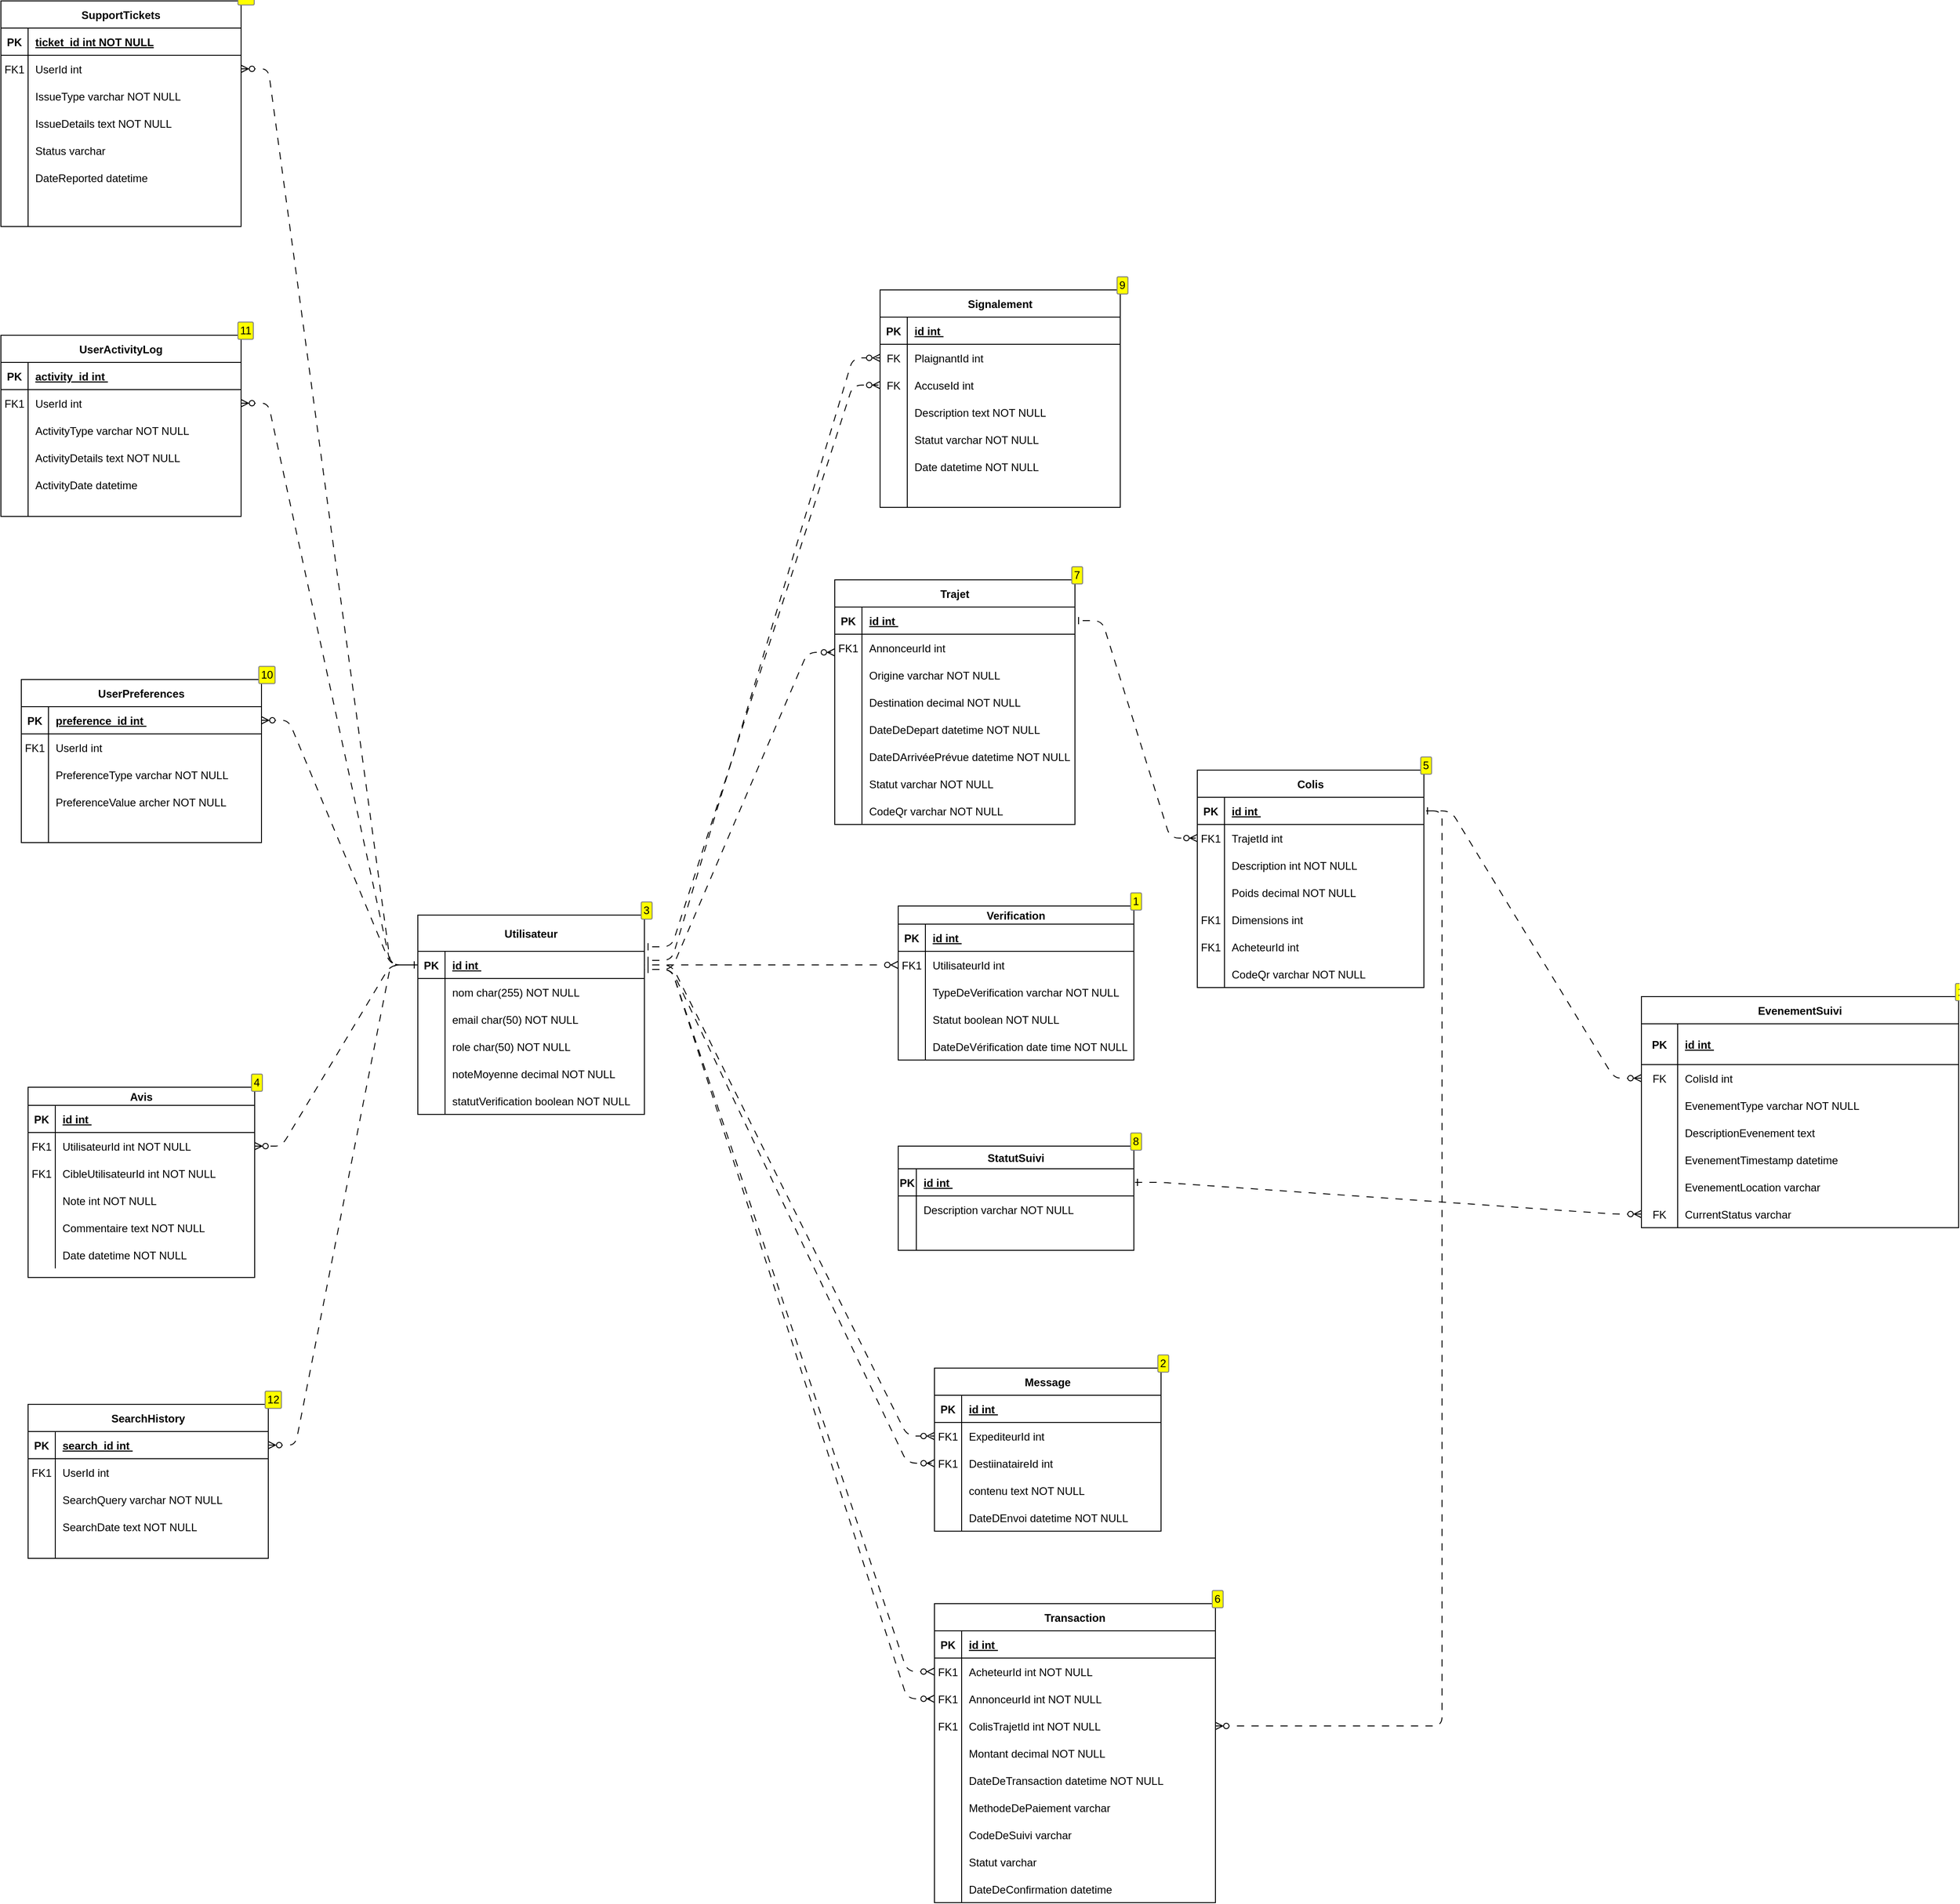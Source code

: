 <mxfile version="23.1.4" type="github">
  <diagram id="R2lEEEUBdFMjLlhIrx00" name="Page-1">
    <mxGraphModel dx="4876" dy="5721" grid="1" gridSize="10" guides="1" tooltips="1" connect="1" arrows="1" fold="1" page="1" pageScale="1" pageWidth="3300" pageHeight="4681" background="none" math="0" shadow="0" extFonts="Permanent Marker^https://fonts.googleapis.com/css?family=Permanent+Marker">
      <root>
        <mxCell id="0" />
        <mxCell id="1" parent="0" />
        <mxCell id="C-vyLk0tnHw3VtMMgP7b-2" value="Verification" style="shape=table;startSize=20;container=1;collapsible=1;childLayout=tableLayout;fixedRows=1;rowLines=0;fontStyle=1;align=center;resizeLast=1;gradientColor=none;swimlaneFillColor=none;fillColor=default;swimlaneLine=1;rounded=0;shadow=0;columnLines=1;arcSize=17;noLabel=0;top=1;horizontal=1;absoluteArcSize=0;enumerate=1;" parent="1" vertex="1">
          <mxGeometry x="570" y="90" width="260" height="170" as="geometry">
            <mxRectangle x="430" y="140" width="110" height="30" as="alternateBounds" />
          </mxGeometry>
        </mxCell>
        <mxCell id="C-vyLk0tnHw3VtMMgP7b-3" value="" style="shape=partialRectangle;collapsible=0;dropTarget=0;pointerEvents=0;fillColor=none;points=[[0,0.5],[1,0.5]];portConstraint=eastwest;top=0;left=0;right=0;bottom=1;strokeColor=inherit;" parent="C-vyLk0tnHw3VtMMgP7b-2" vertex="1">
          <mxGeometry y="20" width="260" height="30" as="geometry" />
        </mxCell>
        <mxCell id="C-vyLk0tnHw3VtMMgP7b-4" value="PK" style="shape=partialRectangle;overflow=hidden;connectable=0;fillColor=none;top=0;left=0;bottom=0;right=0;fontStyle=1;" parent="C-vyLk0tnHw3VtMMgP7b-3" vertex="1">
          <mxGeometry width="30" height="30" as="geometry">
            <mxRectangle width="30" height="30" as="alternateBounds" />
          </mxGeometry>
        </mxCell>
        <mxCell id="C-vyLk0tnHw3VtMMgP7b-5" value="id int " style="shape=partialRectangle;overflow=hidden;connectable=0;fillColor=none;top=0;left=0;bottom=0;right=0;align=left;spacingLeft=6;fontStyle=5;" parent="C-vyLk0tnHw3VtMMgP7b-3" vertex="1">
          <mxGeometry x="30" width="230" height="30" as="geometry">
            <mxRectangle width="230" height="30" as="alternateBounds" />
          </mxGeometry>
        </mxCell>
        <mxCell id="C-vyLk0tnHw3VtMMgP7b-6" value="" style="shape=partialRectangle;collapsible=0;dropTarget=0;pointerEvents=0;fillColor=none;points=[[0,0.5],[1,0.5]];portConstraint=eastwest;top=0;left=0;right=0;bottom=0;" parent="C-vyLk0tnHw3VtMMgP7b-2" vertex="1">
          <mxGeometry y="50" width="260" height="30" as="geometry" />
        </mxCell>
        <mxCell id="C-vyLk0tnHw3VtMMgP7b-7" value="FK1" style="shape=partialRectangle;overflow=hidden;connectable=0;fillColor=none;top=0;left=0;bottom=0;right=0;" parent="C-vyLk0tnHw3VtMMgP7b-6" vertex="1">
          <mxGeometry width="30" height="30" as="geometry">
            <mxRectangle width="30" height="30" as="alternateBounds" />
          </mxGeometry>
        </mxCell>
        <mxCell id="C-vyLk0tnHw3VtMMgP7b-8" value="UtilisateurId int" style="shape=partialRectangle;overflow=hidden;connectable=0;fillColor=none;top=0;left=0;bottom=0;right=0;align=left;spacingLeft=6;verticalAlign=middle;" parent="C-vyLk0tnHw3VtMMgP7b-6" vertex="1">
          <mxGeometry x="30" width="230" height="30" as="geometry">
            <mxRectangle width="230" height="30" as="alternateBounds" />
          </mxGeometry>
        </mxCell>
        <mxCell id="C-vyLk0tnHw3VtMMgP7b-9" value="" style="shape=partialRectangle;collapsible=0;dropTarget=0;pointerEvents=0;fillColor=none;points=[[0,0.5],[1,0.5]];portConstraint=eastwest;top=0;left=0;right=0;bottom=0;" parent="C-vyLk0tnHw3VtMMgP7b-2" vertex="1">
          <mxGeometry y="80" width="260" height="30" as="geometry" />
        </mxCell>
        <mxCell id="C-vyLk0tnHw3VtMMgP7b-10" value="" style="shape=partialRectangle;overflow=hidden;connectable=0;fillColor=none;top=0;left=0;bottom=0;right=0;" parent="C-vyLk0tnHw3VtMMgP7b-9" vertex="1">
          <mxGeometry width="30" height="30" as="geometry">
            <mxRectangle width="30" height="30" as="alternateBounds" />
          </mxGeometry>
        </mxCell>
        <mxCell id="C-vyLk0tnHw3VtMMgP7b-11" value="TypeDeVerification varchar NOT NULL" style="shape=partialRectangle;overflow=hidden;connectable=0;fillColor=none;top=0;left=0;bottom=0;right=0;align=left;spacingLeft=6;allowArrows=1;" parent="C-vyLk0tnHw3VtMMgP7b-9" vertex="1">
          <mxGeometry x="30" width="230" height="30" as="geometry">
            <mxRectangle width="230" height="30" as="alternateBounds" />
          </mxGeometry>
        </mxCell>
        <mxCell id="GG3HkDfQjYQ2vMHkq4_F-69" value="" style="shape=partialRectangle;collapsible=0;dropTarget=0;pointerEvents=0;fillColor=none;points=[[0,0.5],[1,0.5]];portConstraint=eastwest;top=0;left=0;right=0;bottom=0;" parent="C-vyLk0tnHw3VtMMgP7b-2" vertex="1">
          <mxGeometry y="110" width="260" height="30" as="geometry" />
        </mxCell>
        <mxCell id="GG3HkDfQjYQ2vMHkq4_F-70" value="" style="shape=partialRectangle;overflow=hidden;connectable=0;fillColor=none;top=0;left=0;bottom=0;right=0;" parent="GG3HkDfQjYQ2vMHkq4_F-69" vertex="1">
          <mxGeometry width="30" height="30" as="geometry">
            <mxRectangle width="30" height="30" as="alternateBounds" />
          </mxGeometry>
        </mxCell>
        <mxCell id="GG3HkDfQjYQ2vMHkq4_F-71" value="Statut boolean NOT NULL" style="shape=partialRectangle;overflow=hidden;connectable=0;fillColor=none;top=0;left=0;bottom=0;right=0;align=left;spacingLeft=6;" parent="GG3HkDfQjYQ2vMHkq4_F-69" vertex="1">
          <mxGeometry x="30" width="230" height="30" as="geometry">
            <mxRectangle width="230" height="30" as="alternateBounds" />
          </mxGeometry>
        </mxCell>
        <mxCell id="GG3HkDfQjYQ2vMHkq4_F-72" value="" style="shape=partialRectangle;collapsible=0;dropTarget=0;pointerEvents=0;fillColor=none;points=[[0,0.5],[1,0.5]];portConstraint=eastwest;top=0;left=0;right=0;bottom=0;" parent="C-vyLk0tnHw3VtMMgP7b-2" vertex="1">
          <mxGeometry y="140" width="260" height="30" as="geometry" />
        </mxCell>
        <mxCell id="GG3HkDfQjYQ2vMHkq4_F-73" value="" style="shape=partialRectangle;overflow=hidden;connectable=0;fillColor=none;top=0;left=0;bottom=0;right=0;" parent="GG3HkDfQjYQ2vMHkq4_F-72" vertex="1">
          <mxGeometry width="30" height="30" as="geometry">
            <mxRectangle width="30" height="30" as="alternateBounds" />
          </mxGeometry>
        </mxCell>
        <mxCell id="GG3HkDfQjYQ2vMHkq4_F-74" value="DateDeVérification date time NOT NULL" style="shape=partialRectangle;overflow=hidden;connectable=0;fillColor=none;top=0;left=0;bottom=0;right=0;align=left;spacingLeft=6;" parent="GG3HkDfQjYQ2vMHkq4_F-72" vertex="1">
          <mxGeometry x="30" width="230" height="30" as="geometry">
            <mxRectangle width="230" height="30" as="alternateBounds" />
          </mxGeometry>
        </mxCell>
        <mxCell id="C-vyLk0tnHw3VtMMgP7b-1" value="" style="edgeStyle=entityRelationEdgeStyle;endArrow=ERzeroToMany;startArrow=ERone;endFill=1;startFill=0;flowAnimation=1;" parent="1" source="C-vyLk0tnHw3VtMMgP7b-24" target="C-vyLk0tnHw3VtMMgP7b-6" edge="1">
          <mxGeometry width="100" height="100" relative="1" as="geometry">
            <mxPoint x="340" y="720" as="sourcePoint" />
            <mxPoint x="440" y="620" as="targetPoint" />
          </mxGeometry>
        </mxCell>
        <mxCell id="C-vyLk0tnHw3VtMMgP7b-13" value="Message" style="shape=table;startSize=30;container=1;collapsible=1;childLayout=tableLayout;fixedRows=1;rowLines=0;fontStyle=1;align=center;resizeLast=1;enumerate=1;" parent="1" vertex="1">
          <mxGeometry x="610" y="600" width="250" height="180" as="geometry" />
        </mxCell>
        <mxCell id="C-vyLk0tnHw3VtMMgP7b-14" value="" style="shape=partialRectangle;collapsible=0;dropTarget=0;pointerEvents=0;fillColor=none;points=[[0,0.5],[1,0.5]];portConstraint=eastwest;top=0;left=0;right=0;bottom=1;" parent="C-vyLk0tnHw3VtMMgP7b-13" vertex="1">
          <mxGeometry y="30" width="250" height="30" as="geometry" />
        </mxCell>
        <mxCell id="C-vyLk0tnHw3VtMMgP7b-15" value="PK" style="shape=partialRectangle;overflow=hidden;connectable=0;fillColor=none;top=0;left=0;bottom=0;right=0;fontStyle=1;" parent="C-vyLk0tnHw3VtMMgP7b-14" vertex="1">
          <mxGeometry width="30" height="30" as="geometry">
            <mxRectangle width="30" height="30" as="alternateBounds" />
          </mxGeometry>
        </mxCell>
        <mxCell id="C-vyLk0tnHw3VtMMgP7b-16" value="id int " style="shape=partialRectangle;overflow=hidden;connectable=0;fillColor=none;top=0;left=0;bottom=0;right=0;align=left;spacingLeft=6;fontStyle=5;" parent="C-vyLk0tnHw3VtMMgP7b-14" vertex="1">
          <mxGeometry x="30" width="220" height="30" as="geometry">
            <mxRectangle width="220" height="30" as="alternateBounds" />
          </mxGeometry>
        </mxCell>
        <mxCell id="C-vyLk0tnHw3VtMMgP7b-17" value="" style="shape=partialRectangle;collapsible=0;dropTarget=0;pointerEvents=0;fillColor=none;points=[[0,0.5],[1,0.5]];portConstraint=eastwest;top=0;left=0;right=0;bottom=0;" parent="C-vyLk0tnHw3VtMMgP7b-13" vertex="1">
          <mxGeometry y="60" width="250" height="30" as="geometry" />
        </mxCell>
        <mxCell id="C-vyLk0tnHw3VtMMgP7b-18" value="FK1" style="shape=partialRectangle;overflow=hidden;connectable=0;fillColor=none;top=0;left=0;bottom=0;right=0;" parent="C-vyLk0tnHw3VtMMgP7b-17" vertex="1">
          <mxGeometry width="30" height="30" as="geometry">
            <mxRectangle width="30" height="30" as="alternateBounds" />
          </mxGeometry>
        </mxCell>
        <mxCell id="C-vyLk0tnHw3VtMMgP7b-19" value="ExpediteurId int" style="shape=partialRectangle;overflow=hidden;connectable=0;fillColor=none;top=0;left=0;bottom=0;right=0;align=left;spacingLeft=6;" parent="C-vyLk0tnHw3VtMMgP7b-17" vertex="1">
          <mxGeometry x="30" width="220" height="30" as="geometry">
            <mxRectangle width="220" height="30" as="alternateBounds" />
          </mxGeometry>
        </mxCell>
        <mxCell id="GG3HkDfQjYQ2vMHkq4_F-79" value="" style="shape=partialRectangle;collapsible=0;dropTarget=0;pointerEvents=0;fillColor=none;points=[[0,0.5],[1,0.5]];portConstraint=eastwest;top=0;left=0;right=0;bottom=0;" parent="C-vyLk0tnHw3VtMMgP7b-13" vertex="1">
          <mxGeometry y="90" width="250" height="30" as="geometry" />
        </mxCell>
        <mxCell id="GG3HkDfQjYQ2vMHkq4_F-80" value="FK1" style="shape=partialRectangle;overflow=hidden;connectable=0;fillColor=none;top=0;left=0;bottom=0;right=0;" parent="GG3HkDfQjYQ2vMHkq4_F-79" vertex="1">
          <mxGeometry width="30" height="30" as="geometry">
            <mxRectangle width="30" height="30" as="alternateBounds" />
          </mxGeometry>
        </mxCell>
        <mxCell id="GG3HkDfQjYQ2vMHkq4_F-81" value="DestiinataireId int" style="shape=partialRectangle;overflow=hidden;connectable=0;fillColor=none;top=0;left=0;bottom=0;right=0;align=left;spacingLeft=6;" parent="GG3HkDfQjYQ2vMHkq4_F-79" vertex="1">
          <mxGeometry x="30" width="220" height="30" as="geometry">
            <mxRectangle width="220" height="30" as="alternateBounds" />
          </mxGeometry>
        </mxCell>
        <mxCell id="C-vyLk0tnHw3VtMMgP7b-20" value="" style="shape=partialRectangle;collapsible=0;dropTarget=0;pointerEvents=0;fillColor=none;points=[[0,0.5],[1,0.5]];portConstraint=eastwest;top=0;left=0;right=0;bottom=0;" parent="C-vyLk0tnHw3VtMMgP7b-13" vertex="1">
          <mxGeometry y="120" width="250" height="30" as="geometry" />
        </mxCell>
        <mxCell id="C-vyLk0tnHw3VtMMgP7b-21" value="" style="shape=partialRectangle;overflow=hidden;connectable=0;fillColor=none;top=0;left=0;bottom=0;right=0;" parent="C-vyLk0tnHw3VtMMgP7b-20" vertex="1">
          <mxGeometry width="30" height="30" as="geometry">
            <mxRectangle width="30" height="30" as="alternateBounds" />
          </mxGeometry>
        </mxCell>
        <mxCell id="C-vyLk0tnHw3VtMMgP7b-22" value="contenu text NOT NULL" style="shape=partialRectangle;overflow=hidden;connectable=0;fillColor=none;top=0;left=0;bottom=0;right=0;align=left;spacingLeft=6;" parent="C-vyLk0tnHw3VtMMgP7b-20" vertex="1">
          <mxGeometry x="30" width="220" height="30" as="geometry">
            <mxRectangle width="220" height="30" as="alternateBounds" />
          </mxGeometry>
        </mxCell>
        <mxCell id="GG3HkDfQjYQ2vMHkq4_F-105" value="" style="shape=partialRectangle;collapsible=0;dropTarget=0;pointerEvents=0;fillColor=none;points=[[0,0.5],[1,0.5]];portConstraint=eastwest;top=0;left=0;right=0;bottom=0;" parent="C-vyLk0tnHw3VtMMgP7b-13" vertex="1">
          <mxGeometry y="150" width="250" height="30" as="geometry" />
        </mxCell>
        <mxCell id="GG3HkDfQjYQ2vMHkq4_F-106" value="" style="shape=partialRectangle;overflow=hidden;connectable=0;fillColor=none;top=0;left=0;bottom=0;right=0;" parent="GG3HkDfQjYQ2vMHkq4_F-105" vertex="1">
          <mxGeometry width="30" height="30" as="geometry">
            <mxRectangle width="30" height="30" as="alternateBounds" />
          </mxGeometry>
        </mxCell>
        <mxCell id="GG3HkDfQjYQ2vMHkq4_F-107" value="DateDEnvoi datetime NOT NULL" style="shape=partialRectangle;overflow=hidden;connectable=0;fillColor=none;top=0;left=0;bottom=0;right=0;align=left;spacingLeft=6;" parent="GG3HkDfQjYQ2vMHkq4_F-105" vertex="1">
          <mxGeometry x="30" width="220" height="30" as="geometry">
            <mxRectangle width="220" height="30" as="alternateBounds" />
          </mxGeometry>
        </mxCell>
        <mxCell id="C-vyLk0tnHw3VtMMgP7b-23" value="Utilisateur" style="shape=table;startSize=40;container=1;collapsible=1;childLayout=tableLayout;fixedRows=1;rowLines=0;fontStyle=1;align=center;resizeLast=1;moveCells=1;enumerate=1;" parent="1" vertex="1">
          <mxGeometry x="40" y="100" width="250" height="220" as="geometry" />
        </mxCell>
        <mxCell id="C-vyLk0tnHw3VtMMgP7b-24" value="" style="shape=partialRectangle;collapsible=0;dropTarget=0;pointerEvents=0;fillColor=none;points=[[0,0.5],[1,0.5]];portConstraint=eastwest;top=0;left=0;right=0;bottom=1;" parent="C-vyLk0tnHw3VtMMgP7b-23" vertex="1">
          <mxGeometry y="40" width="250" height="30" as="geometry" />
        </mxCell>
        <mxCell id="C-vyLk0tnHw3VtMMgP7b-25" value="PK" style="shape=partialRectangle;overflow=hidden;connectable=0;fillColor=none;top=0;left=0;bottom=0;right=0;fontStyle=1;" parent="C-vyLk0tnHw3VtMMgP7b-24" vertex="1">
          <mxGeometry width="30" height="30" as="geometry">
            <mxRectangle width="30" height="30" as="alternateBounds" />
          </mxGeometry>
        </mxCell>
        <mxCell id="C-vyLk0tnHw3VtMMgP7b-26" value="id int " style="shape=partialRectangle;overflow=hidden;connectable=0;fillColor=none;top=0;left=0;bottom=0;right=0;align=left;spacingLeft=6;fontStyle=5;" parent="C-vyLk0tnHw3VtMMgP7b-24" vertex="1">
          <mxGeometry x="30" width="220" height="30" as="geometry">
            <mxRectangle width="220" height="30" as="alternateBounds" />
          </mxGeometry>
        </mxCell>
        <mxCell id="C-vyLk0tnHw3VtMMgP7b-27" value="" style="shape=partialRectangle;collapsible=0;dropTarget=0;pointerEvents=0;fillColor=none;points=[[0,0.5],[1,0.5]];portConstraint=eastwest;top=0;left=0;right=0;bottom=0;" parent="C-vyLk0tnHw3VtMMgP7b-23" vertex="1">
          <mxGeometry y="70" width="250" height="30" as="geometry" />
        </mxCell>
        <mxCell id="C-vyLk0tnHw3VtMMgP7b-28" value="" style="shape=partialRectangle;overflow=hidden;connectable=0;fillColor=none;top=0;left=0;bottom=0;right=0;" parent="C-vyLk0tnHw3VtMMgP7b-27" vertex="1">
          <mxGeometry width="30" height="30" as="geometry">
            <mxRectangle width="30" height="30" as="alternateBounds" />
          </mxGeometry>
        </mxCell>
        <mxCell id="C-vyLk0tnHw3VtMMgP7b-29" value="nom char(255) NOT NULL" style="shape=partialRectangle;overflow=hidden;connectable=0;fillColor=none;top=0;left=0;bottom=0;right=0;align=left;spacingLeft=6;" parent="C-vyLk0tnHw3VtMMgP7b-27" vertex="1">
          <mxGeometry x="30" width="220" height="30" as="geometry">
            <mxRectangle width="220" height="30" as="alternateBounds" />
          </mxGeometry>
        </mxCell>
        <mxCell id="GG3HkDfQjYQ2vMHkq4_F-17" value="" style="shape=partialRectangle;collapsible=0;dropTarget=0;pointerEvents=0;fillColor=none;points=[[0,0.5],[1,0.5]];portConstraint=eastwest;top=0;left=0;right=0;bottom=0;" parent="C-vyLk0tnHw3VtMMgP7b-23" vertex="1">
          <mxGeometry y="100" width="250" height="30" as="geometry" />
        </mxCell>
        <mxCell id="GG3HkDfQjYQ2vMHkq4_F-18" value="" style="shape=partialRectangle;overflow=hidden;connectable=0;fillColor=none;top=0;left=0;bottom=0;right=0;" parent="GG3HkDfQjYQ2vMHkq4_F-17" vertex="1">
          <mxGeometry width="30" height="30" as="geometry">
            <mxRectangle width="30" height="30" as="alternateBounds" />
          </mxGeometry>
        </mxCell>
        <mxCell id="GG3HkDfQjYQ2vMHkq4_F-19" value="email char(50) NOT NULL" style="shape=partialRectangle;overflow=hidden;connectable=0;fillColor=none;top=0;left=0;bottom=0;right=0;align=left;spacingLeft=6;" parent="GG3HkDfQjYQ2vMHkq4_F-17" vertex="1">
          <mxGeometry x="30" width="220" height="30" as="geometry">
            <mxRectangle width="220" height="30" as="alternateBounds" />
          </mxGeometry>
        </mxCell>
        <mxCell id="GG3HkDfQjYQ2vMHkq4_F-20" value="" style="shape=partialRectangle;collapsible=0;dropTarget=0;pointerEvents=0;fillColor=none;points=[[0,0.5],[1,0.5]];portConstraint=eastwest;top=0;left=0;right=0;bottom=0;" parent="C-vyLk0tnHw3VtMMgP7b-23" vertex="1">
          <mxGeometry y="130" width="250" height="30" as="geometry" />
        </mxCell>
        <mxCell id="GG3HkDfQjYQ2vMHkq4_F-21" value="" style="shape=partialRectangle;overflow=hidden;connectable=0;fillColor=none;top=0;left=0;bottom=0;right=0;" parent="GG3HkDfQjYQ2vMHkq4_F-20" vertex="1">
          <mxGeometry width="30" height="30" as="geometry">
            <mxRectangle width="30" height="30" as="alternateBounds" />
          </mxGeometry>
        </mxCell>
        <mxCell id="GG3HkDfQjYQ2vMHkq4_F-22" value="role char(50) NOT NULL" style="shape=partialRectangle;overflow=hidden;connectable=0;fillColor=none;top=0;left=0;bottom=0;right=0;align=left;spacingLeft=6;" parent="GG3HkDfQjYQ2vMHkq4_F-20" vertex="1">
          <mxGeometry x="30" width="220" height="30" as="geometry">
            <mxRectangle width="220" height="30" as="alternateBounds" />
          </mxGeometry>
        </mxCell>
        <mxCell id="GG3HkDfQjYQ2vMHkq4_F-40" value="" style="shape=partialRectangle;collapsible=0;dropTarget=0;pointerEvents=0;fillColor=none;points=[[0,0.5],[1,0.5]];portConstraint=eastwest;top=0;left=0;right=0;bottom=0;" parent="C-vyLk0tnHw3VtMMgP7b-23" vertex="1">
          <mxGeometry y="160" width="250" height="30" as="geometry" />
        </mxCell>
        <mxCell id="GG3HkDfQjYQ2vMHkq4_F-41" value="" style="shape=partialRectangle;overflow=hidden;connectable=0;fillColor=none;top=0;left=0;bottom=0;right=0;" parent="GG3HkDfQjYQ2vMHkq4_F-40" vertex="1">
          <mxGeometry width="30" height="30" as="geometry">
            <mxRectangle width="30" height="30" as="alternateBounds" />
          </mxGeometry>
        </mxCell>
        <mxCell id="GG3HkDfQjYQ2vMHkq4_F-42" value="noteMoyenne decimal NOT NULL" style="shape=partialRectangle;overflow=hidden;connectable=0;fillColor=none;top=0;left=0;bottom=0;right=0;align=left;spacingLeft=6;" parent="GG3HkDfQjYQ2vMHkq4_F-40" vertex="1">
          <mxGeometry x="30" width="220" height="30" as="geometry">
            <mxRectangle width="220" height="30" as="alternateBounds" />
          </mxGeometry>
        </mxCell>
        <mxCell id="GG3HkDfQjYQ2vMHkq4_F-43" value="" style="shape=partialRectangle;collapsible=0;dropTarget=0;pointerEvents=0;fillColor=none;points=[[0,0.5],[1,0.5]];portConstraint=eastwest;top=0;left=0;right=0;bottom=0;" parent="C-vyLk0tnHw3VtMMgP7b-23" vertex="1">
          <mxGeometry y="190" width="250" height="30" as="geometry" />
        </mxCell>
        <mxCell id="GG3HkDfQjYQ2vMHkq4_F-44" value="" style="shape=partialRectangle;overflow=hidden;connectable=0;fillColor=none;top=0;left=0;bottom=0;right=0;" parent="GG3HkDfQjYQ2vMHkq4_F-43" vertex="1">
          <mxGeometry width="30" height="30" as="geometry">
            <mxRectangle width="30" height="30" as="alternateBounds" />
          </mxGeometry>
        </mxCell>
        <mxCell id="GG3HkDfQjYQ2vMHkq4_F-45" value="statutVerification boolean NOT NULL" style="shape=partialRectangle;overflow=hidden;connectable=0;fillColor=none;top=0;left=0;bottom=0;right=0;align=left;spacingLeft=6;" parent="GG3HkDfQjYQ2vMHkq4_F-43" vertex="1">
          <mxGeometry x="30" width="220" height="30" as="geometry">
            <mxRectangle width="220" height="30" as="alternateBounds" />
          </mxGeometry>
        </mxCell>
        <mxCell id="GG3HkDfQjYQ2vMHkq4_F-88" value="" style="edgeStyle=entityRelationEdgeStyle;endArrow=ERzeroToMany;startArrow=ERone;endFill=1;startFill=0;entryX=0;entryY=0.5;entryDx=0;entryDy=0;exitX=1;exitY=0.5;exitDx=0;exitDy=0;flowAnimation=1;" parent="1" source="C-vyLk0tnHw3VtMMgP7b-24" target="C-vyLk0tnHw3VtMMgP7b-17" edge="1">
          <mxGeometry width="100" height="100" relative="1" as="geometry">
            <mxPoint x="300" y="165" as="sourcePoint" />
            <mxPoint x="435" y="250" as="targetPoint" />
            <Array as="points">
              <mxPoint x="300" y="150" />
            </Array>
          </mxGeometry>
        </mxCell>
        <mxCell id="GG3HkDfQjYQ2vMHkq4_F-89" value="" style="edgeStyle=entityRelationEdgeStyle;endArrow=ERzeroToMany;startArrow=ERone;endFill=1;startFill=0;entryX=0;entryY=0.5;entryDx=0;entryDy=0;flowAnimation=1;" parent="1" target="GG3HkDfQjYQ2vMHkq4_F-79" edge="1">
          <mxGeometry width="100" height="100" relative="1" as="geometry">
            <mxPoint x="290" y="160" as="sourcePoint" />
            <mxPoint x="425" y="245" as="targetPoint" />
          </mxGeometry>
        </mxCell>
        <mxCell id="GG3HkDfQjYQ2vMHkq4_F-111" value="Avis" style="shape=table;startSize=20;container=1;collapsible=1;childLayout=tableLayout;fixedRows=1;rowLines=0;fontStyle=1;align=center;resizeLast=1;enumerate=1;" parent="1" vertex="1">
          <mxGeometry x="-390" y="290" width="250" height="210" as="geometry" />
        </mxCell>
        <mxCell id="GG3HkDfQjYQ2vMHkq4_F-112" value="" style="shape=partialRectangle;collapsible=0;dropTarget=0;pointerEvents=0;fillColor=none;points=[[0,0.5],[1,0.5]];portConstraint=eastwest;top=0;left=0;right=0;bottom=1;" parent="GG3HkDfQjYQ2vMHkq4_F-111" vertex="1">
          <mxGeometry y="20" width="250" height="30" as="geometry" />
        </mxCell>
        <mxCell id="GG3HkDfQjYQ2vMHkq4_F-113" value="PK" style="shape=partialRectangle;overflow=hidden;connectable=0;fillColor=none;top=0;left=0;bottom=0;right=0;fontStyle=1;" parent="GG3HkDfQjYQ2vMHkq4_F-112" vertex="1">
          <mxGeometry width="30" height="30" as="geometry">
            <mxRectangle width="30" height="30" as="alternateBounds" />
          </mxGeometry>
        </mxCell>
        <mxCell id="GG3HkDfQjYQ2vMHkq4_F-114" value="id int " style="shape=partialRectangle;overflow=hidden;connectable=0;fillColor=none;top=0;left=0;bottom=0;right=0;align=left;spacingLeft=6;fontStyle=5;" parent="GG3HkDfQjYQ2vMHkq4_F-112" vertex="1">
          <mxGeometry x="30" width="220" height="30" as="geometry">
            <mxRectangle width="220" height="30" as="alternateBounds" />
          </mxGeometry>
        </mxCell>
        <mxCell id="GG3HkDfQjYQ2vMHkq4_F-115" value="" style="shape=partialRectangle;collapsible=0;dropTarget=0;pointerEvents=0;fillColor=none;points=[[0,0.5],[1,0.5]];portConstraint=eastwest;top=0;left=0;right=0;bottom=0;" parent="GG3HkDfQjYQ2vMHkq4_F-111" vertex="1">
          <mxGeometry y="50" width="250" height="30" as="geometry" />
        </mxCell>
        <mxCell id="GG3HkDfQjYQ2vMHkq4_F-116" value="FK1" style="shape=partialRectangle;overflow=hidden;connectable=0;fillColor=none;top=0;left=0;bottom=0;right=0;" parent="GG3HkDfQjYQ2vMHkq4_F-115" vertex="1">
          <mxGeometry width="30" height="30" as="geometry">
            <mxRectangle width="30" height="30" as="alternateBounds" />
          </mxGeometry>
        </mxCell>
        <mxCell id="GG3HkDfQjYQ2vMHkq4_F-117" value="UtilisateurId int NOT NULL" style="shape=partialRectangle;overflow=hidden;connectable=0;fillColor=none;top=0;left=0;bottom=0;right=0;align=left;spacingLeft=6;" parent="GG3HkDfQjYQ2vMHkq4_F-115" vertex="1">
          <mxGeometry x="30" width="220" height="30" as="geometry">
            <mxRectangle width="220" height="30" as="alternateBounds" />
          </mxGeometry>
        </mxCell>
        <mxCell id="GG3HkDfQjYQ2vMHkq4_F-118" value="" style="shape=partialRectangle;collapsible=0;dropTarget=0;pointerEvents=0;fillColor=none;points=[[0,0.5],[1,0.5]];portConstraint=eastwest;top=0;left=0;right=0;bottom=0;" parent="GG3HkDfQjYQ2vMHkq4_F-111" vertex="1">
          <mxGeometry y="80" width="250" height="30" as="geometry" />
        </mxCell>
        <mxCell id="GG3HkDfQjYQ2vMHkq4_F-119" value="FK1" style="shape=partialRectangle;overflow=hidden;connectable=0;fillColor=none;top=0;left=0;bottom=0;right=0;" parent="GG3HkDfQjYQ2vMHkq4_F-118" vertex="1">
          <mxGeometry width="30" height="30" as="geometry">
            <mxRectangle width="30" height="30" as="alternateBounds" />
          </mxGeometry>
        </mxCell>
        <mxCell id="GG3HkDfQjYQ2vMHkq4_F-120" value="CibleUtilisateurId int NOT NULL" style="shape=partialRectangle;overflow=hidden;connectable=0;fillColor=none;top=0;left=0;bottom=0;right=0;align=left;spacingLeft=6;" parent="GG3HkDfQjYQ2vMHkq4_F-118" vertex="1">
          <mxGeometry x="30" width="220" height="30" as="geometry">
            <mxRectangle width="220" height="30" as="alternateBounds" />
          </mxGeometry>
        </mxCell>
        <mxCell id="GG3HkDfQjYQ2vMHkq4_F-121" value="" style="shape=partialRectangle;collapsible=0;dropTarget=0;pointerEvents=0;fillColor=none;points=[[0,0.5],[1,0.5]];portConstraint=eastwest;top=0;left=0;right=0;bottom=0;" parent="GG3HkDfQjYQ2vMHkq4_F-111" vertex="1">
          <mxGeometry y="110" width="250" height="30" as="geometry" />
        </mxCell>
        <mxCell id="GG3HkDfQjYQ2vMHkq4_F-122" value="" style="shape=partialRectangle;overflow=hidden;connectable=0;fillColor=none;top=0;left=0;bottom=0;right=0;" parent="GG3HkDfQjYQ2vMHkq4_F-121" vertex="1">
          <mxGeometry width="30" height="30" as="geometry">
            <mxRectangle width="30" height="30" as="alternateBounds" />
          </mxGeometry>
        </mxCell>
        <mxCell id="GG3HkDfQjYQ2vMHkq4_F-123" value="Note int NOT NULL" style="shape=partialRectangle;overflow=hidden;connectable=0;fillColor=none;top=0;left=0;bottom=0;right=0;align=left;spacingLeft=6;" parent="GG3HkDfQjYQ2vMHkq4_F-121" vertex="1">
          <mxGeometry x="30" width="220" height="30" as="geometry">
            <mxRectangle width="220" height="30" as="alternateBounds" />
          </mxGeometry>
        </mxCell>
        <mxCell id="GG3HkDfQjYQ2vMHkq4_F-124" value="" style="shape=partialRectangle;collapsible=0;dropTarget=0;pointerEvents=0;fillColor=none;points=[[0,0.5],[1,0.5]];portConstraint=eastwest;top=0;left=0;right=0;bottom=0;" parent="GG3HkDfQjYQ2vMHkq4_F-111" vertex="1">
          <mxGeometry y="140" width="250" height="30" as="geometry" />
        </mxCell>
        <mxCell id="GG3HkDfQjYQ2vMHkq4_F-125" value="" style="shape=partialRectangle;overflow=hidden;connectable=0;fillColor=none;top=0;left=0;bottom=0;right=0;" parent="GG3HkDfQjYQ2vMHkq4_F-124" vertex="1">
          <mxGeometry width="30" height="30" as="geometry">
            <mxRectangle width="30" height="30" as="alternateBounds" />
          </mxGeometry>
        </mxCell>
        <mxCell id="GG3HkDfQjYQ2vMHkq4_F-126" value="Commentaire text NOT NULL" style="shape=partialRectangle;overflow=hidden;connectable=0;fillColor=none;top=0;left=0;bottom=0;right=0;align=left;spacingLeft=6;" parent="GG3HkDfQjYQ2vMHkq4_F-124" vertex="1">
          <mxGeometry x="30" width="220" height="30" as="geometry">
            <mxRectangle width="220" height="30" as="alternateBounds" />
          </mxGeometry>
        </mxCell>
        <mxCell id="GG3HkDfQjYQ2vMHkq4_F-127" value="" style="shape=partialRectangle;collapsible=0;dropTarget=0;pointerEvents=0;fillColor=none;points=[[0,0.5],[1,0.5]];portConstraint=eastwest;top=0;left=0;right=0;bottom=0;" parent="GG3HkDfQjYQ2vMHkq4_F-111" vertex="1">
          <mxGeometry y="170" width="250" height="30" as="geometry" />
        </mxCell>
        <mxCell id="GG3HkDfQjYQ2vMHkq4_F-128" value="" style="shape=partialRectangle;overflow=hidden;connectable=0;fillColor=none;top=0;left=0;bottom=0;right=0;" parent="GG3HkDfQjYQ2vMHkq4_F-127" vertex="1">
          <mxGeometry width="30" height="30" as="geometry">
            <mxRectangle width="30" height="30" as="alternateBounds" />
          </mxGeometry>
        </mxCell>
        <mxCell id="GG3HkDfQjYQ2vMHkq4_F-129" value="Date datetime NOT NULL" style="shape=partialRectangle;overflow=hidden;connectable=0;fillColor=none;top=0;left=0;bottom=0;right=0;align=left;spacingLeft=6;" parent="GG3HkDfQjYQ2vMHkq4_F-127" vertex="1">
          <mxGeometry x="30" width="220" height="30" as="geometry">
            <mxRectangle width="220" height="30" as="alternateBounds" />
          </mxGeometry>
        </mxCell>
        <mxCell id="GG3HkDfQjYQ2vMHkq4_F-130" value="Colis" style="shape=table;startSize=30;container=1;collapsible=1;childLayout=tableLayout;fixedRows=1;rowLines=0;fontStyle=1;align=center;resizeLast=1;enumerate=1;" parent="1" vertex="1">
          <mxGeometry x="900" y="-60" width="250" height="240" as="geometry" />
        </mxCell>
        <mxCell id="GG3HkDfQjYQ2vMHkq4_F-131" value="" style="shape=partialRectangle;collapsible=0;dropTarget=0;pointerEvents=0;fillColor=none;points=[[0,0.5],[1,0.5]];portConstraint=eastwest;top=0;left=0;right=0;bottom=1;" parent="GG3HkDfQjYQ2vMHkq4_F-130" vertex="1">
          <mxGeometry y="30" width="250" height="30" as="geometry" />
        </mxCell>
        <mxCell id="GG3HkDfQjYQ2vMHkq4_F-132" value="PK" style="shape=partialRectangle;overflow=hidden;connectable=0;fillColor=none;top=0;left=0;bottom=0;right=0;fontStyle=1;" parent="GG3HkDfQjYQ2vMHkq4_F-131" vertex="1">
          <mxGeometry width="30" height="30" as="geometry">
            <mxRectangle width="30" height="30" as="alternateBounds" />
          </mxGeometry>
        </mxCell>
        <mxCell id="GG3HkDfQjYQ2vMHkq4_F-133" value="id int " style="shape=partialRectangle;overflow=hidden;connectable=0;fillColor=none;top=0;left=0;bottom=0;right=0;align=left;spacingLeft=6;fontStyle=5;" parent="GG3HkDfQjYQ2vMHkq4_F-131" vertex="1">
          <mxGeometry x="30" width="220" height="30" as="geometry">
            <mxRectangle width="220" height="30" as="alternateBounds" />
          </mxGeometry>
        </mxCell>
        <mxCell id="GG3HkDfQjYQ2vMHkq4_F-134" value="" style="shape=partialRectangle;collapsible=0;dropTarget=0;pointerEvents=0;fillColor=none;points=[[0,0.5],[1,0.5]];portConstraint=eastwest;top=0;left=0;right=0;bottom=0;" parent="GG3HkDfQjYQ2vMHkq4_F-130" vertex="1">
          <mxGeometry y="60" width="250" height="30" as="geometry" />
        </mxCell>
        <mxCell id="GG3HkDfQjYQ2vMHkq4_F-135" value="FK1" style="shape=partialRectangle;overflow=hidden;connectable=0;fillColor=none;top=0;left=0;bottom=0;right=0;" parent="GG3HkDfQjYQ2vMHkq4_F-134" vertex="1">
          <mxGeometry width="30" height="30" as="geometry">
            <mxRectangle width="30" height="30" as="alternateBounds" />
          </mxGeometry>
        </mxCell>
        <mxCell id="GG3HkDfQjYQ2vMHkq4_F-136" value="TrajetId int" style="shape=partialRectangle;overflow=hidden;connectable=0;fillColor=none;top=0;left=0;bottom=0;right=0;align=left;spacingLeft=6;" parent="GG3HkDfQjYQ2vMHkq4_F-134" vertex="1">
          <mxGeometry x="30" width="220" height="30" as="geometry">
            <mxRectangle width="220" height="30" as="alternateBounds" />
          </mxGeometry>
        </mxCell>
        <mxCell id="GG3HkDfQjYQ2vMHkq4_F-137" value="" style="shape=partialRectangle;collapsible=0;dropTarget=0;pointerEvents=0;fillColor=none;points=[[0,0.5],[1,0.5]];portConstraint=eastwest;top=0;left=0;right=0;bottom=0;" parent="GG3HkDfQjYQ2vMHkq4_F-130" vertex="1">
          <mxGeometry y="90" width="250" height="30" as="geometry" />
        </mxCell>
        <mxCell id="GG3HkDfQjYQ2vMHkq4_F-138" value="" style="shape=partialRectangle;overflow=hidden;connectable=0;fillColor=none;top=0;left=0;bottom=0;right=0;" parent="GG3HkDfQjYQ2vMHkq4_F-137" vertex="1">
          <mxGeometry width="30" height="30" as="geometry">
            <mxRectangle width="30" height="30" as="alternateBounds" />
          </mxGeometry>
        </mxCell>
        <mxCell id="GG3HkDfQjYQ2vMHkq4_F-139" value="Description int NOT NULL" style="shape=partialRectangle;overflow=hidden;connectable=0;fillColor=none;top=0;left=0;bottom=0;right=0;align=left;spacingLeft=6;" parent="GG3HkDfQjYQ2vMHkq4_F-137" vertex="1">
          <mxGeometry x="30" width="220" height="30" as="geometry">
            <mxRectangle width="220" height="30" as="alternateBounds" />
          </mxGeometry>
        </mxCell>
        <mxCell id="GG3HkDfQjYQ2vMHkq4_F-140" value="" style="shape=partialRectangle;collapsible=0;dropTarget=0;pointerEvents=0;fillColor=none;points=[[0,0.5],[1,0.5]];portConstraint=eastwest;top=0;left=0;right=0;bottom=0;" parent="GG3HkDfQjYQ2vMHkq4_F-130" vertex="1">
          <mxGeometry y="120" width="250" height="30" as="geometry" />
        </mxCell>
        <mxCell id="GG3HkDfQjYQ2vMHkq4_F-141" value="" style="shape=partialRectangle;overflow=hidden;connectable=0;fillColor=none;top=0;left=0;bottom=0;right=0;" parent="GG3HkDfQjYQ2vMHkq4_F-140" vertex="1">
          <mxGeometry width="30" height="30" as="geometry">
            <mxRectangle width="30" height="30" as="alternateBounds" />
          </mxGeometry>
        </mxCell>
        <mxCell id="GG3HkDfQjYQ2vMHkq4_F-142" value="Poids decimal NOT NULL" style="shape=partialRectangle;overflow=hidden;connectable=0;fillColor=none;top=0;left=0;bottom=0;right=0;align=left;spacingLeft=6;" parent="GG3HkDfQjYQ2vMHkq4_F-140" vertex="1">
          <mxGeometry x="30" width="220" height="30" as="geometry">
            <mxRectangle width="220" height="30" as="alternateBounds" />
          </mxGeometry>
        </mxCell>
        <mxCell id="GG3HkDfQjYQ2vMHkq4_F-143" value="" style="shape=partialRectangle;collapsible=0;dropTarget=0;pointerEvents=0;fillColor=none;points=[[0,0.5],[1,0.5]];portConstraint=eastwest;top=0;left=0;right=0;bottom=0;" parent="GG3HkDfQjYQ2vMHkq4_F-130" vertex="1">
          <mxGeometry y="150" width="250" height="30" as="geometry" />
        </mxCell>
        <mxCell id="GG3HkDfQjYQ2vMHkq4_F-144" value="FK1" style="shape=partialRectangle;overflow=hidden;connectable=0;fillColor=none;top=0;left=0;bottom=0;right=0;" parent="GG3HkDfQjYQ2vMHkq4_F-143" vertex="1">
          <mxGeometry width="30" height="30" as="geometry">
            <mxRectangle width="30" height="30" as="alternateBounds" />
          </mxGeometry>
        </mxCell>
        <mxCell id="GG3HkDfQjYQ2vMHkq4_F-145" value="Dimensions int" style="shape=partialRectangle;overflow=hidden;connectable=0;fillColor=none;top=0;left=0;bottom=0;right=0;align=left;spacingLeft=6;" parent="GG3HkDfQjYQ2vMHkq4_F-143" vertex="1">
          <mxGeometry x="30" width="220" height="30" as="geometry">
            <mxRectangle width="220" height="30" as="alternateBounds" />
          </mxGeometry>
        </mxCell>
        <mxCell id="GG3HkDfQjYQ2vMHkq4_F-149" value="" style="shape=partialRectangle;collapsible=0;dropTarget=0;pointerEvents=0;fillColor=none;points=[[0,0.5],[1,0.5]];portConstraint=eastwest;top=0;left=0;right=0;bottom=0;" parent="GG3HkDfQjYQ2vMHkq4_F-130" vertex="1">
          <mxGeometry y="180" width="250" height="30" as="geometry" />
        </mxCell>
        <mxCell id="GG3HkDfQjYQ2vMHkq4_F-150" value="FK1" style="shape=partialRectangle;overflow=hidden;connectable=0;fillColor=none;top=0;left=0;bottom=0;right=0;" parent="GG3HkDfQjYQ2vMHkq4_F-149" vertex="1">
          <mxGeometry width="30" height="30" as="geometry">
            <mxRectangle width="30" height="30" as="alternateBounds" />
          </mxGeometry>
        </mxCell>
        <mxCell id="GG3HkDfQjYQ2vMHkq4_F-151" value="AcheteurId int" style="shape=partialRectangle;overflow=hidden;connectable=0;fillColor=none;top=0;left=0;bottom=0;right=0;align=left;spacingLeft=6;" parent="GG3HkDfQjYQ2vMHkq4_F-149" vertex="1">
          <mxGeometry x="30" width="220" height="30" as="geometry">
            <mxRectangle width="220" height="30" as="alternateBounds" />
          </mxGeometry>
        </mxCell>
        <mxCell id="GG3HkDfQjYQ2vMHkq4_F-152" value="" style="shape=partialRectangle;collapsible=0;dropTarget=0;pointerEvents=0;fillColor=none;points=[[0,0.5],[1,0.5]];portConstraint=eastwest;top=0;left=0;right=0;bottom=0;" parent="GG3HkDfQjYQ2vMHkq4_F-130" vertex="1">
          <mxGeometry y="210" width="250" height="30" as="geometry" />
        </mxCell>
        <mxCell id="GG3HkDfQjYQ2vMHkq4_F-153" value="" style="shape=partialRectangle;overflow=hidden;connectable=0;fillColor=none;top=0;left=0;bottom=0;right=0;" parent="GG3HkDfQjYQ2vMHkq4_F-152" vertex="1">
          <mxGeometry width="30" height="30" as="geometry">
            <mxRectangle width="30" height="30" as="alternateBounds" />
          </mxGeometry>
        </mxCell>
        <mxCell id="GG3HkDfQjYQ2vMHkq4_F-154" value="CodeQr varchar NOT NULL" style="shape=partialRectangle;overflow=hidden;connectable=0;fillColor=none;top=0;left=0;bottom=0;right=0;align=left;spacingLeft=6;" parent="GG3HkDfQjYQ2vMHkq4_F-152" vertex="1">
          <mxGeometry x="30" width="220" height="30" as="geometry">
            <mxRectangle width="220" height="30" as="alternateBounds" />
          </mxGeometry>
        </mxCell>
        <mxCell id="GG3HkDfQjYQ2vMHkq4_F-156" value="Transaction" style="shape=table;startSize=30;container=1;collapsible=1;childLayout=tableLayout;fixedRows=1;rowLines=0;fontStyle=1;align=center;resizeLast=1;enumerate=1;" parent="1" vertex="1">
          <mxGeometry x="610" y="860" width="310" height="330" as="geometry" />
        </mxCell>
        <mxCell id="GG3HkDfQjYQ2vMHkq4_F-157" value="" style="shape=partialRectangle;collapsible=0;dropTarget=0;pointerEvents=0;fillColor=none;points=[[0,0.5],[1,0.5]];portConstraint=eastwest;top=0;left=0;right=0;bottom=1;" parent="GG3HkDfQjYQ2vMHkq4_F-156" vertex="1">
          <mxGeometry y="30" width="310" height="30" as="geometry" />
        </mxCell>
        <mxCell id="GG3HkDfQjYQ2vMHkq4_F-158" value="PK" style="shape=partialRectangle;overflow=hidden;connectable=0;fillColor=none;top=0;left=0;bottom=0;right=0;fontStyle=1;" parent="GG3HkDfQjYQ2vMHkq4_F-157" vertex="1">
          <mxGeometry width="30" height="30" as="geometry">
            <mxRectangle width="30" height="30" as="alternateBounds" />
          </mxGeometry>
        </mxCell>
        <mxCell id="GG3HkDfQjYQ2vMHkq4_F-159" value="id int " style="shape=partialRectangle;overflow=hidden;connectable=0;fillColor=none;top=0;left=0;bottom=0;right=0;align=left;spacingLeft=6;fontStyle=5;" parent="GG3HkDfQjYQ2vMHkq4_F-157" vertex="1">
          <mxGeometry x="30" width="280" height="30" as="geometry">
            <mxRectangle width="280" height="30" as="alternateBounds" />
          </mxGeometry>
        </mxCell>
        <mxCell id="GG3HkDfQjYQ2vMHkq4_F-160" value="" style="shape=partialRectangle;collapsible=0;dropTarget=0;pointerEvents=0;fillColor=none;points=[[0,0.5],[1,0.5]];portConstraint=eastwest;top=0;left=0;right=0;bottom=0;" parent="GG3HkDfQjYQ2vMHkq4_F-156" vertex="1">
          <mxGeometry y="60" width="310" height="30" as="geometry" />
        </mxCell>
        <mxCell id="GG3HkDfQjYQ2vMHkq4_F-161" value="FK1" style="shape=partialRectangle;overflow=hidden;connectable=0;fillColor=none;top=0;left=0;bottom=0;right=0;" parent="GG3HkDfQjYQ2vMHkq4_F-160" vertex="1">
          <mxGeometry width="30" height="30" as="geometry">
            <mxRectangle width="30" height="30" as="alternateBounds" />
          </mxGeometry>
        </mxCell>
        <mxCell id="GG3HkDfQjYQ2vMHkq4_F-162" value="AcheteurId int NOT NULL" style="shape=partialRectangle;overflow=hidden;connectable=0;fillColor=none;top=0;left=0;bottom=0;right=0;align=left;spacingLeft=6;" parent="GG3HkDfQjYQ2vMHkq4_F-160" vertex="1">
          <mxGeometry x="30" width="280" height="30" as="geometry">
            <mxRectangle width="280" height="30" as="alternateBounds" />
          </mxGeometry>
        </mxCell>
        <mxCell id="GG3HkDfQjYQ2vMHkq4_F-163" value="" style="shape=partialRectangle;collapsible=0;dropTarget=0;pointerEvents=0;fillColor=none;points=[[0,0.5],[1,0.5]];portConstraint=eastwest;top=0;left=0;right=0;bottom=0;" parent="GG3HkDfQjYQ2vMHkq4_F-156" vertex="1">
          <mxGeometry y="90" width="310" height="30" as="geometry" />
        </mxCell>
        <mxCell id="GG3HkDfQjYQ2vMHkq4_F-164" value="FK1" style="shape=partialRectangle;overflow=hidden;connectable=0;fillColor=none;top=0;left=0;bottom=0;right=0;" parent="GG3HkDfQjYQ2vMHkq4_F-163" vertex="1">
          <mxGeometry width="30" height="30" as="geometry">
            <mxRectangle width="30" height="30" as="alternateBounds" />
          </mxGeometry>
        </mxCell>
        <mxCell id="GG3HkDfQjYQ2vMHkq4_F-165" value="AnnonceurId int NOT NULL" style="shape=partialRectangle;overflow=hidden;connectable=0;fillColor=none;top=0;left=0;bottom=0;right=0;align=left;spacingLeft=6;" parent="GG3HkDfQjYQ2vMHkq4_F-163" vertex="1">
          <mxGeometry x="30" width="280" height="30" as="geometry">
            <mxRectangle width="280" height="30" as="alternateBounds" />
          </mxGeometry>
        </mxCell>
        <mxCell id="ObiqnlmCI4mDSgJe3qRZ-28" value="" style="shape=partialRectangle;collapsible=0;dropTarget=0;pointerEvents=0;fillColor=none;points=[[0,0.5],[1,0.5]];portConstraint=eastwest;top=0;left=0;right=0;bottom=0;" vertex="1" parent="GG3HkDfQjYQ2vMHkq4_F-156">
          <mxGeometry y="120" width="310" height="30" as="geometry" />
        </mxCell>
        <mxCell id="ObiqnlmCI4mDSgJe3qRZ-29" value="FK1" style="shape=partialRectangle;overflow=hidden;connectable=0;fillColor=none;top=0;left=0;bottom=0;right=0;" vertex="1" parent="ObiqnlmCI4mDSgJe3qRZ-28">
          <mxGeometry width="30" height="30" as="geometry">
            <mxRectangle width="30" height="30" as="alternateBounds" />
          </mxGeometry>
        </mxCell>
        <mxCell id="ObiqnlmCI4mDSgJe3qRZ-30" value="ColisTrajetId int NOT NULL" style="shape=partialRectangle;overflow=hidden;connectable=0;fillColor=none;top=0;left=0;bottom=0;right=0;align=left;spacingLeft=6;" vertex="1" parent="ObiqnlmCI4mDSgJe3qRZ-28">
          <mxGeometry x="30" width="280" height="30" as="geometry">
            <mxRectangle width="280" height="30" as="alternateBounds" />
          </mxGeometry>
        </mxCell>
        <mxCell id="GG3HkDfQjYQ2vMHkq4_F-166" value="" style="shape=partialRectangle;collapsible=0;dropTarget=0;pointerEvents=0;fillColor=none;points=[[0,0.5],[1,0.5]];portConstraint=eastwest;top=0;left=0;right=0;bottom=0;" parent="GG3HkDfQjYQ2vMHkq4_F-156" vertex="1">
          <mxGeometry y="150" width="310" height="30" as="geometry" />
        </mxCell>
        <mxCell id="GG3HkDfQjYQ2vMHkq4_F-167" value="" style="shape=partialRectangle;overflow=hidden;connectable=0;fillColor=none;top=0;left=0;bottom=0;right=0;" parent="GG3HkDfQjYQ2vMHkq4_F-166" vertex="1">
          <mxGeometry width="30" height="30" as="geometry">
            <mxRectangle width="30" height="30" as="alternateBounds" />
          </mxGeometry>
        </mxCell>
        <mxCell id="GG3HkDfQjYQ2vMHkq4_F-168" value="Montant decimal NOT NULL" style="shape=partialRectangle;overflow=hidden;connectable=0;fillColor=none;top=0;left=0;bottom=0;right=0;align=left;spacingLeft=6;" parent="GG3HkDfQjYQ2vMHkq4_F-166" vertex="1">
          <mxGeometry x="30" width="280" height="30" as="geometry">
            <mxRectangle width="280" height="30" as="alternateBounds" />
          </mxGeometry>
        </mxCell>
        <mxCell id="GG3HkDfQjYQ2vMHkq4_F-169" value="" style="shape=partialRectangle;collapsible=0;dropTarget=0;pointerEvents=0;fillColor=none;points=[[0,0.5],[1,0.5]];portConstraint=eastwest;top=0;left=0;right=0;bottom=0;" parent="GG3HkDfQjYQ2vMHkq4_F-156" vertex="1">
          <mxGeometry y="180" width="310" height="30" as="geometry" />
        </mxCell>
        <mxCell id="GG3HkDfQjYQ2vMHkq4_F-170" value="" style="shape=partialRectangle;overflow=hidden;connectable=0;fillColor=none;top=0;left=0;bottom=0;right=0;" parent="GG3HkDfQjYQ2vMHkq4_F-169" vertex="1">
          <mxGeometry width="30" height="30" as="geometry">
            <mxRectangle width="30" height="30" as="alternateBounds" />
          </mxGeometry>
        </mxCell>
        <mxCell id="GG3HkDfQjYQ2vMHkq4_F-171" value="DateDeTransaction datetime NOT NULL" style="shape=partialRectangle;overflow=hidden;connectable=0;fillColor=none;top=0;left=0;bottom=0;right=0;align=left;spacingLeft=6;" parent="GG3HkDfQjYQ2vMHkq4_F-169" vertex="1">
          <mxGeometry x="30" width="280" height="30" as="geometry">
            <mxRectangle width="280" height="30" as="alternateBounds" />
          </mxGeometry>
        </mxCell>
        <mxCell id="GG3HkDfQjYQ2vMHkq4_F-172" value="" style="shape=partialRectangle;collapsible=0;dropTarget=0;pointerEvents=0;fillColor=none;points=[[0,0.5],[1,0.5]];portConstraint=eastwest;top=0;left=0;right=0;bottom=0;" parent="GG3HkDfQjYQ2vMHkq4_F-156" vertex="1">
          <mxGeometry y="210" width="310" height="30" as="geometry" />
        </mxCell>
        <mxCell id="GG3HkDfQjYQ2vMHkq4_F-173" value="" style="shape=partialRectangle;overflow=hidden;connectable=0;fillColor=none;top=0;left=0;bottom=0;right=0;" parent="GG3HkDfQjYQ2vMHkq4_F-172" vertex="1">
          <mxGeometry width="30" height="30" as="geometry">
            <mxRectangle width="30" height="30" as="alternateBounds" />
          </mxGeometry>
        </mxCell>
        <mxCell id="GG3HkDfQjYQ2vMHkq4_F-174" value="MethodeDePaiement varchar" style="shape=partialRectangle;overflow=hidden;connectable=0;fillColor=none;top=0;left=0;bottom=0;right=0;align=left;spacingLeft=6;" parent="GG3HkDfQjYQ2vMHkq4_F-172" vertex="1">
          <mxGeometry x="30" width="280" height="30" as="geometry">
            <mxRectangle width="280" height="30" as="alternateBounds" />
          </mxGeometry>
        </mxCell>
        <mxCell id="ObiqnlmCI4mDSgJe3qRZ-31" value="" style="shape=partialRectangle;collapsible=0;dropTarget=0;pointerEvents=0;fillColor=none;points=[[0,0.5],[1,0.5]];portConstraint=eastwest;top=0;left=0;right=0;bottom=0;" vertex="1" parent="GG3HkDfQjYQ2vMHkq4_F-156">
          <mxGeometry y="240" width="310" height="30" as="geometry" />
        </mxCell>
        <mxCell id="ObiqnlmCI4mDSgJe3qRZ-32" value="" style="shape=partialRectangle;overflow=hidden;connectable=0;fillColor=none;top=0;left=0;bottom=0;right=0;" vertex="1" parent="ObiqnlmCI4mDSgJe3qRZ-31">
          <mxGeometry width="30" height="30" as="geometry">
            <mxRectangle width="30" height="30" as="alternateBounds" />
          </mxGeometry>
        </mxCell>
        <mxCell id="ObiqnlmCI4mDSgJe3qRZ-33" value="CodeDeSuivi varchar" style="shape=partialRectangle;overflow=hidden;connectable=0;fillColor=none;top=0;left=0;bottom=0;right=0;align=left;spacingLeft=6;" vertex="1" parent="ObiqnlmCI4mDSgJe3qRZ-31">
          <mxGeometry x="30" width="280" height="30" as="geometry">
            <mxRectangle width="280" height="30" as="alternateBounds" />
          </mxGeometry>
        </mxCell>
        <mxCell id="ObiqnlmCI4mDSgJe3qRZ-34" value="" style="shape=partialRectangle;collapsible=0;dropTarget=0;pointerEvents=0;fillColor=none;points=[[0,0.5],[1,0.5]];portConstraint=eastwest;top=0;left=0;right=0;bottom=0;" vertex="1" parent="GG3HkDfQjYQ2vMHkq4_F-156">
          <mxGeometry y="270" width="310" height="30" as="geometry" />
        </mxCell>
        <mxCell id="ObiqnlmCI4mDSgJe3qRZ-35" value="" style="shape=partialRectangle;overflow=hidden;connectable=0;fillColor=none;top=0;left=0;bottom=0;right=0;" vertex="1" parent="ObiqnlmCI4mDSgJe3qRZ-34">
          <mxGeometry width="30" height="30" as="geometry">
            <mxRectangle width="30" height="30" as="alternateBounds" />
          </mxGeometry>
        </mxCell>
        <mxCell id="ObiqnlmCI4mDSgJe3qRZ-36" value="Statut varchar" style="shape=partialRectangle;overflow=hidden;connectable=0;fillColor=none;top=0;left=0;bottom=0;right=0;align=left;spacingLeft=6;" vertex="1" parent="ObiqnlmCI4mDSgJe3qRZ-34">
          <mxGeometry x="30" width="280" height="30" as="geometry">
            <mxRectangle width="280" height="30" as="alternateBounds" />
          </mxGeometry>
        </mxCell>
        <mxCell id="ObiqnlmCI4mDSgJe3qRZ-37" value="" style="shape=partialRectangle;collapsible=0;dropTarget=0;pointerEvents=0;fillColor=none;points=[[0,0.5],[1,0.5]];portConstraint=eastwest;top=0;left=0;right=0;bottom=0;" vertex="1" parent="GG3HkDfQjYQ2vMHkq4_F-156">
          <mxGeometry y="300" width="310" height="30" as="geometry" />
        </mxCell>
        <mxCell id="ObiqnlmCI4mDSgJe3qRZ-38" value="" style="shape=partialRectangle;overflow=hidden;connectable=0;fillColor=none;top=0;left=0;bottom=0;right=0;" vertex="1" parent="ObiqnlmCI4mDSgJe3qRZ-37">
          <mxGeometry width="30" height="30" as="geometry">
            <mxRectangle width="30" height="30" as="alternateBounds" />
          </mxGeometry>
        </mxCell>
        <mxCell id="ObiqnlmCI4mDSgJe3qRZ-39" value="DateDeConfirmation datetime" style="shape=partialRectangle;overflow=hidden;connectable=0;fillColor=none;top=0;left=0;bottom=0;right=0;align=left;spacingLeft=6;" vertex="1" parent="ObiqnlmCI4mDSgJe3qRZ-37">
          <mxGeometry x="30" width="280" height="30" as="geometry">
            <mxRectangle width="280" height="30" as="alternateBounds" />
          </mxGeometry>
        </mxCell>
        <mxCell id="GG3HkDfQjYQ2vMHkq4_F-175" value="" style="edgeStyle=entityRelationEdgeStyle;endArrow=ERzeroToMany;startArrow=ERone;endFill=1;startFill=0;entryX=0;entryY=0.5;entryDx=0;entryDy=0;flowAnimation=1;" parent="1" target="GG3HkDfQjYQ2vMHkq4_F-160" edge="1">
          <mxGeometry width="100" height="100" relative="1" as="geometry">
            <mxPoint x="290" y="160" as="sourcePoint" />
            <mxPoint x="432.5" y="855" as="targetPoint" />
            <Array as="points">
              <mxPoint x="320" y="150" />
              <mxPoint x="320" y="150" />
              <mxPoint x="410" y="670" />
              <mxPoint x="400" y="690" />
            </Array>
          </mxGeometry>
        </mxCell>
        <mxCell id="GG3HkDfQjYQ2vMHkq4_F-176" value="" style="edgeStyle=entityRelationEdgeStyle;endArrow=ERzeroToMany;startArrow=ERone;endFill=1;startFill=0;entryX=0;entryY=0.5;entryDx=0;entryDy=0;flowAnimation=1;" parent="1" target="GG3HkDfQjYQ2vMHkq4_F-163" edge="1">
          <mxGeometry width="100" height="100" relative="1" as="geometry">
            <mxPoint x="290" y="160" as="sourcePoint" />
            <mxPoint x="433" y="875" as="targetPoint" />
            <Array as="points">
              <mxPoint x="410" y="690" />
              <mxPoint x="400" y="710" />
              <mxPoint x="410" y="890" />
            </Array>
          </mxGeometry>
        </mxCell>
        <mxCell id="GG3HkDfQjYQ2vMHkq4_F-177" value="Trajet" style="shape=table;startSize=30;container=1;collapsible=1;childLayout=tableLayout;fixedRows=1;rowLines=0;fontStyle=1;align=center;resizeLast=1;enumerate=1;" parent="1" vertex="1">
          <mxGeometry x="500" y="-270" width="265" height="270" as="geometry" />
        </mxCell>
        <mxCell id="GG3HkDfQjYQ2vMHkq4_F-178" value="" style="shape=partialRectangle;collapsible=0;dropTarget=0;pointerEvents=0;fillColor=none;points=[[0,0.5],[1,0.5]];portConstraint=eastwest;top=0;left=0;right=0;bottom=1;" parent="GG3HkDfQjYQ2vMHkq4_F-177" vertex="1">
          <mxGeometry y="30" width="265" height="30" as="geometry" />
        </mxCell>
        <mxCell id="GG3HkDfQjYQ2vMHkq4_F-179" value="PK" style="shape=partialRectangle;overflow=hidden;connectable=0;fillColor=none;top=0;left=0;bottom=0;right=0;fontStyle=1;" parent="GG3HkDfQjYQ2vMHkq4_F-178" vertex="1">
          <mxGeometry width="30" height="30" as="geometry">
            <mxRectangle width="30" height="30" as="alternateBounds" />
          </mxGeometry>
        </mxCell>
        <mxCell id="GG3HkDfQjYQ2vMHkq4_F-180" value="id int " style="shape=partialRectangle;overflow=hidden;connectable=0;fillColor=none;top=0;left=0;bottom=0;right=0;align=left;spacingLeft=6;fontStyle=5;" parent="GG3HkDfQjYQ2vMHkq4_F-178" vertex="1">
          <mxGeometry x="30" width="235" height="30" as="geometry">
            <mxRectangle width="235" height="30" as="alternateBounds" />
          </mxGeometry>
        </mxCell>
        <mxCell id="GG3HkDfQjYQ2vMHkq4_F-181" value="" style="shape=partialRectangle;collapsible=0;dropTarget=0;pointerEvents=0;fillColor=none;points=[[0,0.5],[1,0.5]];portConstraint=eastwest;top=0;left=0;right=0;bottom=0;" parent="GG3HkDfQjYQ2vMHkq4_F-177" vertex="1">
          <mxGeometry y="60" width="265" height="30" as="geometry" />
        </mxCell>
        <mxCell id="GG3HkDfQjYQ2vMHkq4_F-182" value="FK1" style="shape=partialRectangle;overflow=hidden;connectable=0;fillColor=none;top=0;left=0;bottom=0;right=0;" parent="GG3HkDfQjYQ2vMHkq4_F-181" vertex="1">
          <mxGeometry width="30" height="30" as="geometry">
            <mxRectangle width="30" height="30" as="alternateBounds" />
          </mxGeometry>
        </mxCell>
        <mxCell id="GG3HkDfQjYQ2vMHkq4_F-183" value="AnnonceurId int" style="shape=partialRectangle;overflow=hidden;connectable=0;fillColor=none;top=0;left=0;bottom=0;right=0;align=left;spacingLeft=6;" parent="GG3HkDfQjYQ2vMHkq4_F-181" vertex="1">
          <mxGeometry x="30" width="235" height="30" as="geometry">
            <mxRectangle width="235" height="30" as="alternateBounds" />
          </mxGeometry>
        </mxCell>
        <mxCell id="GG3HkDfQjYQ2vMHkq4_F-184" value="" style="shape=partialRectangle;collapsible=0;dropTarget=0;pointerEvents=0;fillColor=none;points=[[0,0.5],[1,0.5]];portConstraint=eastwest;top=0;left=0;right=0;bottom=0;" parent="GG3HkDfQjYQ2vMHkq4_F-177" vertex="1">
          <mxGeometry y="90" width="265" height="30" as="geometry" />
        </mxCell>
        <mxCell id="GG3HkDfQjYQ2vMHkq4_F-185" value="" style="shape=partialRectangle;overflow=hidden;connectable=0;fillColor=none;top=0;left=0;bottom=0;right=0;" parent="GG3HkDfQjYQ2vMHkq4_F-184" vertex="1">
          <mxGeometry width="30" height="30" as="geometry">
            <mxRectangle width="30" height="30" as="alternateBounds" />
          </mxGeometry>
        </mxCell>
        <mxCell id="GG3HkDfQjYQ2vMHkq4_F-186" value="Origine varchar NOT NULL" style="shape=partialRectangle;overflow=hidden;connectable=0;fillColor=none;top=0;left=0;bottom=0;right=0;align=left;spacingLeft=6;" parent="GG3HkDfQjYQ2vMHkq4_F-184" vertex="1">
          <mxGeometry x="30" width="235" height="30" as="geometry">
            <mxRectangle width="235" height="30" as="alternateBounds" />
          </mxGeometry>
        </mxCell>
        <mxCell id="GG3HkDfQjYQ2vMHkq4_F-187" value="" style="shape=partialRectangle;collapsible=0;dropTarget=0;pointerEvents=0;fillColor=none;points=[[0,0.5],[1,0.5]];portConstraint=eastwest;top=0;left=0;right=0;bottom=0;" parent="GG3HkDfQjYQ2vMHkq4_F-177" vertex="1">
          <mxGeometry y="120" width="265" height="30" as="geometry" />
        </mxCell>
        <mxCell id="GG3HkDfQjYQ2vMHkq4_F-188" value="" style="shape=partialRectangle;overflow=hidden;connectable=0;fillColor=none;top=0;left=0;bottom=0;right=0;" parent="GG3HkDfQjYQ2vMHkq4_F-187" vertex="1">
          <mxGeometry width="30" height="30" as="geometry">
            <mxRectangle width="30" height="30" as="alternateBounds" />
          </mxGeometry>
        </mxCell>
        <mxCell id="GG3HkDfQjYQ2vMHkq4_F-189" value="Destination decimal NOT NULL" style="shape=partialRectangle;overflow=hidden;connectable=0;fillColor=none;top=0;left=0;bottom=0;right=0;align=left;spacingLeft=6;" parent="GG3HkDfQjYQ2vMHkq4_F-187" vertex="1">
          <mxGeometry x="30" width="235" height="30" as="geometry">
            <mxRectangle width="235" height="30" as="alternateBounds" />
          </mxGeometry>
        </mxCell>
        <mxCell id="GG3HkDfQjYQ2vMHkq4_F-190" value="" style="shape=partialRectangle;collapsible=0;dropTarget=0;pointerEvents=0;fillColor=none;points=[[0,0.5],[1,0.5]];portConstraint=eastwest;top=0;left=0;right=0;bottom=0;" parent="GG3HkDfQjYQ2vMHkq4_F-177" vertex="1">
          <mxGeometry y="150" width="265" height="30" as="geometry" />
        </mxCell>
        <mxCell id="GG3HkDfQjYQ2vMHkq4_F-191" value="" style="shape=partialRectangle;overflow=hidden;connectable=0;fillColor=none;top=0;left=0;bottom=0;right=0;" parent="GG3HkDfQjYQ2vMHkq4_F-190" vertex="1">
          <mxGeometry width="30" height="30" as="geometry">
            <mxRectangle width="30" height="30" as="alternateBounds" />
          </mxGeometry>
        </mxCell>
        <mxCell id="GG3HkDfQjYQ2vMHkq4_F-192" value="DateDeDepart datetime NOT NULL" style="shape=partialRectangle;overflow=hidden;connectable=0;fillColor=none;top=0;left=0;bottom=0;right=0;align=left;spacingLeft=6;" parent="GG3HkDfQjYQ2vMHkq4_F-190" vertex="1">
          <mxGeometry x="30" width="235" height="30" as="geometry">
            <mxRectangle width="235" height="30" as="alternateBounds" />
          </mxGeometry>
        </mxCell>
        <mxCell id="GG3HkDfQjYQ2vMHkq4_F-193" value="" style="shape=partialRectangle;collapsible=0;dropTarget=0;pointerEvents=0;fillColor=none;points=[[0,0.5],[1,0.5]];portConstraint=eastwest;top=0;left=0;right=0;bottom=0;" parent="GG3HkDfQjYQ2vMHkq4_F-177" vertex="1">
          <mxGeometry y="180" width="265" height="30" as="geometry" />
        </mxCell>
        <mxCell id="GG3HkDfQjYQ2vMHkq4_F-194" value="" style="shape=partialRectangle;overflow=hidden;connectable=0;fillColor=none;top=0;left=0;bottom=0;right=0;" parent="GG3HkDfQjYQ2vMHkq4_F-193" vertex="1">
          <mxGeometry width="30" height="30" as="geometry">
            <mxRectangle width="30" height="30" as="alternateBounds" />
          </mxGeometry>
        </mxCell>
        <mxCell id="GG3HkDfQjYQ2vMHkq4_F-195" value="DateDArrivéePrévue datetime NOT NULL" style="shape=partialRectangle;overflow=hidden;connectable=0;fillColor=none;top=0;left=0;bottom=0;right=0;align=left;spacingLeft=6;" parent="GG3HkDfQjYQ2vMHkq4_F-193" vertex="1">
          <mxGeometry x="30" width="235" height="30" as="geometry">
            <mxRectangle width="235" height="30" as="alternateBounds" />
          </mxGeometry>
        </mxCell>
        <mxCell id="GG3HkDfQjYQ2vMHkq4_F-196" value="" style="shape=partialRectangle;collapsible=0;dropTarget=0;pointerEvents=0;fillColor=none;points=[[0,0.5],[1,0.5]];portConstraint=eastwest;top=0;left=0;right=0;bottom=0;" parent="GG3HkDfQjYQ2vMHkq4_F-177" vertex="1">
          <mxGeometry y="210" width="265" height="30" as="geometry" />
        </mxCell>
        <mxCell id="GG3HkDfQjYQ2vMHkq4_F-197" value="" style="shape=partialRectangle;overflow=hidden;connectable=0;fillColor=none;top=0;left=0;bottom=0;right=0;" parent="GG3HkDfQjYQ2vMHkq4_F-196" vertex="1">
          <mxGeometry width="30" height="30" as="geometry">
            <mxRectangle width="30" height="30" as="alternateBounds" />
          </mxGeometry>
        </mxCell>
        <mxCell id="GG3HkDfQjYQ2vMHkq4_F-198" value="Statut varchar NOT NULL" style="shape=partialRectangle;overflow=hidden;connectable=0;fillColor=none;top=0;left=0;bottom=0;right=0;align=left;spacingLeft=6;" parent="GG3HkDfQjYQ2vMHkq4_F-196" vertex="1">
          <mxGeometry x="30" width="235" height="30" as="geometry">
            <mxRectangle width="235" height="30" as="alternateBounds" />
          </mxGeometry>
        </mxCell>
        <mxCell id="GG3HkDfQjYQ2vMHkq4_F-199" value="" style="shape=partialRectangle;collapsible=0;dropTarget=0;pointerEvents=0;fillColor=none;points=[[0,0.5],[1,0.5]];portConstraint=eastwest;top=0;left=0;right=0;bottom=0;" parent="GG3HkDfQjYQ2vMHkq4_F-177" vertex="1">
          <mxGeometry y="240" width="265" height="30" as="geometry" />
        </mxCell>
        <mxCell id="GG3HkDfQjYQ2vMHkq4_F-200" value="" style="shape=partialRectangle;overflow=hidden;connectable=0;fillColor=none;top=0;left=0;bottom=0;right=0;" parent="GG3HkDfQjYQ2vMHkq4_F-199" vertex="1">
          <mxGeometry width="30" height="30" as="geometry">
            <mxRectangle width="30" height="30" as="alternateBounds" />
          </mxGeometry>
        </mxCell>
        <mxCell id="GG3HkDfQjYQ2vMHkq4_F-201" value="CodeQr varchar NOT NULL" style="shape=partialRectangle;overflow=hidden;connectable=0;fillColor=none;top=0;left=0;bottom=0;right=0;align=left;spacingLeft=6;" parent="GG3HkDfQjYQ2vMHkq4_F-199" vertex="1">
          <mxGeometry x="30" width="235" height="30" as="geometry">
            <mxRectangle width="235" height="30" as="alternateBounds" />
          </mxGeometry>
        </mxCell>
        <mxCell id="GG3HkDfQjYQ2vMHkq4_F-202" value="StatutSuivi" style="shape=table;startSize=25;container=1;collapsible=1;childLayout=tableLayout;fixedRows=1;rowLines=0;fontStyle=1;align=center;resizeLast=1;gradientColor=none;swimlaneFillColor=none;fillColor=default;swimlaneLine=1;rounded=0;shadow=0;columnLines=1;arcSize=17;noLabel=0;top=1;horizontal=1;absoluteArcSize=0;enumerate=1;" parent="1" vertex="1">
          <mxGeometry x="570" y="355" width="260" height="115" as="geometry">
            <mxRectangle x="430" y="140" width="110" height="30" as="alternateBounds" />
          </mxGeometry>
        </mxCell>
        <mxCell id="GG3HkDfQjYQ2vMHkq4_F-203" value="" style="shape=partialRectangle;collapsible=0;dropTarget=0;pointerEvents=0;fillColor=none;points=[[0,0.5],[1,0.5]];portConstraint=eastwest;top=0;left=0;right=0;bottom=1;strokeColor=inherit;" parent="GG3HkDfQjYQ2vMHkq4_F-202" vertex="1">
          <mxGeometry y="25" width="260" height="30" as="geometry" />
        </mxCell>
        <mxCell id="GG3HkDfQjYQ2vMHkq4_F-204" value="PK" style="shape=partialRectangle;overflow=hidden;connectable=0;fillColor=none;top=0;left=0;bottom=0;right=0;fontStyle=1;" parent="GG3HkDfQjYQ2vMHkq4_F-203" vertex="1">
          <mxGeometry width="20" height="30" as="geometry">
            <mxRectangle width="20" height="30" as="alternateBounds" />
          </mxGeometry>
        </mxCell>
        <mxCell id="GG3HkDfQjYQ2vMHkq4_F-205" value="id int " style="shape=partialRectangle;overflow=hidden;connectable=0;fillColor=none;top=0;left=0;bottom=0;right=0;align=left;spacingLeft=6;fontStyle=5;" parent="GG3HkDfQjYQ2vMHkq4_F-203" vertex="1">
          <mxGeometry x="20" width="240" height="30" as="geometry">
            <mxRectangle width="240" height="30" as="alternateBounds" />
          </mxGeometry>
        </mxCell>
        <mxCell id="GG3HkDfQjYQ2vMHkq4_F-206" value="" style="shape=partialRectangle;collapsible=0;dropTarget=0;pointerEvents=0;fillColor=none;points=[[0,0.5],[1,0.5]];portConstraint=eastwest;top=0;left=0;right=0;bottom=0;" parent="GG3HkDfQjYQ2vMHkq4_F-202" vertex="1">
          <mxGeometry y="55" width="260" height="30" as="geometry" />
        </mxCell>
        <mxCell id="GG3HkDfQjYQ2vMHkq4_F-207" value="" style="shape=partialRectangle;overflow=hidden;connectable=0;fillColor=none;top=0;left=0;bottom=0;right=0;" parent="GG3HkDfQjYQ2vMHkq4_F-206" vertex="1">
          <mxGeometry width="20" height="30" as="geometry">
            <mxRectangle width="20" height="30" as="alternateBounds" />
          </mxGeometry>
        </mxCell>
        <mxCell id="GG3HkDfQjYQ2vMHkq4_F-208" value="Description varchar NOT NULL" style="shape=partialRectangle;overflow=hidden;connectable=0;fillColor=none;top=0;left=0;bottom=0;right=0;align=left;spacingLeft=6;verticalAlign=middle;" parent="GG3HkDfQjYQ2vMHkq4_F-206" vertex="1">
          <mxGeometry x="20" width="240" height="30" as="geometry">
            <mxRectangle width="240" height="30" as="alternateBounds" />
          </mxGeometry>
        </mxCell>
        <mxCell id="GG3HkDfQjYQ2vMHkq4_F-209" value="" style="shape=partialRectangle;collapsible=0;dropTarget=0;pointerEvents=0;fillColor=none;points=[[0,0.5],[1,0.5]];portConstraint=eastwest;top=0;left=0;right=0;bottom=0;" parent="GG3HkDfQjYQ2vMHkq4_F-202" vertex="1">
          <mxGeometry y="85" width="260" height="30" as="geometry" />
        </mxCell>
        <mxCell id="GG3HkDfQjYQ2vMHkq4_F-210" value="" style="shape=partialRectangle;overflow=hidden;connectable=0;fillColor=none;top=0;left=0;bottom=0;right=0;" parent="GG3HkDfQjYQ2vMHkq4_F-209" vertex="1">
          <mxGeometry width="20" height="30" as="geometry">
            <mxRectangle width="20" height="30" as="alternateBounds" />
          </mxGeometry>
        </mxCell>
        <mxCell id="GG3HkDfQjYQ2vMHkq4_F-211" value="" style="shape=partialRectangle;overflow=hidden;connectable=0;fillColor=none;top=0;left=0;bottom=0;right=0;align=left;spacingLeft=6;allowArrows=1;" parent="GG3HkDfQjYQ2vMHkq4_F-209" vertex="1">
          <mxGeometry x="20" width="240" height="30" as="geometry">
            <mxRectangle width="240" height="30" as="alternateBounds" />
          </mxGeometry>
        </mxCell>
        <mxCell id="GG3HkDfQjYQ2vMHkq4_F-218" value="Signalement" style="shape=table;startSize=30;container=1;collapsible=1;childLayout=tableLayout;fixedRows=1;rowLines=0;fontStyle=1;align=center;resizeLast=1;enumerate=1;" parent="1" vertex="1">
          <mxGeometry x="550" y="-590" width="265" height="240" as="geometry" />
        </mxCell>
        <mxCell id="GG3HkDfQjYQ2vMHkq4_F-219" value="" style="shape=partialRectangle;collapsible=0;dropTarget=0;pointerEvents=0;fillColor=none;points=[[0,0.5],[1,0.5]];portConstraint=eastwest;top=0;left=0;right=0;bottom=1;" parent="GG3HkDfQjYQ2vMHkq4_F-218" vertex="1">
          <mxGeometry y="30" width="265" height="30" as="geometry" />
        </mxCell>
        <mxCell id="GG3HkDfQjYQ2vMHkq4_F-220" value="PK" style="shape=partialRectangle;overflow=hidden;connectable=0;fillColor=none;top=0;left=0;bottom=0;right=0;fontStyle=1;" parent="GG3HkDfQjYQ2vMHkq4_F-219" vertex="1">
          <mxGeometry width="30" height="30" as="geometry">
            <mxRectangle width="30" height="30" as="alternateBounds" />
          </mxGeometry>
        </mxCell>
        <mxCell id="GG3HkDfQjYQ2vMHkq4_F-221" value="id int " style="shape=partialRectangle;overflow=hidden;connectable=0;fillColor=none;top=0;left=0;bottom=0;right=0;align=left;spacingLeft=6;fontStyle=5;" parent="GG3HkDfQjYQ2vMHkq4_F-219" vertex="1">
          <mxGeometry x="30" width="235" height="30" as="geometry">
            <mxRectangle width="235" height="30" as="alternateBounds" />
          </mxGeometry>
        </mxCell>
        <mxCell id="GG3HkDfQjYQ2vMHkq4_F-222" value="" style="shape=partialRectangle;collapsible=0;dropTarget=0;pointerEvents=0;fillColor=none;points=[[0,0.5],[1,0.5]];portConstraint=eastwest;top=0;left=0;right=0;bottom=0;" parent="GG3HkDfQjYQ2vMHkq4_F-218" vertex="1">
          <mxGeometry y="60" width="265" height="30" as="geometry" />
        </mxCell>
        <mxCell id="GG3HkDfQjYQ2vMHkq4_F-223" value="FK" style="shape=partialRectangle;overflow=hidden;connectable=0;fillColor=none;top=0;left=0;bottom=0;right=0;" parent="GG3HkDfQjYQ2vMHkq4_F-222" vertex="1">
          <mxGeometry width="30" height="30" as="geometry">
            <mxRectangle width="30" height="30" as="alternateBounds" />
          </mxGeometry>
        </mxCell>
        <mxCell id="GG3HkDfQjYQ2vMHkq4_F-224" value="PlaignantId int " style="shape=partialRectangle;overflow=hidden;connectable=0;fillColor=none;top=0;left=0;bottom=0;right=0;align=left;spacingLeft=6;" parent="GG3HkDfQjYQ2vMHkq4_F-222" vertex="1">
          <mxGeometry x="30" width="235" height="30" as="geometry">
            <mxRectangle width="235" height="30" as="alternateBounds" />
          </mxGeometry>
        </mxCell>
        <mxCell id="GG3HkDfQjYQ2vMHkq4_F-225" value="" style="shape=partialRectangle;collapsible=0;dropTarget=0;pointerEvents=0;fillColor=none;points=[[0,0.5],[1,0.5]];portConstraint=eastwest;top=0;left=0;right=0;bottom=0;" parent="GG3HkDfQjYQ2vMHkq4_F-218" vertex="1">
          <mxGeometry y="90" width="265" height="30" as="geometry" />
        </mxCell>
        <mxCell id="GG3HkDfQjYQ2vMHkq4_F-226" value="FK" style="shape=partialRectangle;overflow=hidden;connectable=0;fillColor=none;top=0;left=0;bottom=0;right=0;" parent="GG3HkDfQjYQ2vMHkq4_F-225" vertex="1">
          <mxGeometry width="30" height="30" as="geometry">
            <mxRectangle width="30" height="30" as="alternateBounds" />
          </mxGeometry>
        </mxCell>
        <mxCell id="GG3HkDfQjYQ2vMHkq4_F-227" value="AccuseId int " style="shape=partialRectangle;overflow=hidden;connectable=0;fillColor=none;top=0;left=0;bottom=0;right=0;align=left;spacingLeft=6;" parent="GG3HkDfQjYQ2vMHkq4_F-225" vertex="1">
          <mxGeometry x="30" width="235" height="30" as="geometry">
            <mxRectangle width="235" height="30" as="alternateBounds" />
          </mxGeometry>
        </mxCell>
        <mxCell id="GG3HkDfQjYQ2vMHkq4_F-228" value="" style="shape=partialRectangle;collapsible=0;dropTarget=0;pointerEvents=0;fillColor=none;points=[[0,0.5],[1,0.5]];portConstraint=eastwest;top=0;left=0;right=0;bottom=0;" parent="GG3HkDfQjYQ2vMHkq4_F-218" vertex="1">
          <mxGeometry y="120" width="265" height="30" as="geometry" />
        </mxCell>
        <mxCell id="GG3HkDfQjYQ2vMHkq4_F-229" value="" style="shape=partialRectangle;overflow=hidden;connectable=0;fillColor=none;top=0;left=0;bottom=0;right=0;" parent="GG3HkDfQjYQ2vMHkq4_F-228" vertex="1">
          <mxGeometry width="30" height="30" as="geometry">
            <mxRectangle width="30" height="30" as="alternateBounds" />
          </mxGeometry>
        </mxCell>
        <mxCell id="GG3HkDfQjYQ2vMHkq4_F-230" value="Description text NOT NULL" style="shape=partialRectangle;overflow=hidden;connectable=0;fillColor=none;top=0;left=0;bottom=0;right=0;align=left;spacingLeft=6;" parent="GG3HkDfQjYQ2vMHkq4_F-228" vertex="1">
          <mxGeometry x="30" width="235" height="30" as="geometry">
            <mxRectangle width="235" height="30" as="alternateBounds" />
          </mxGeometry>
        </mxCell>
        <mxCell id="GG3HkDfQjYQ2vMHkq4_F-231" value="" style="shape=partialRectangle;collapsible=0;dropTarget=0;pointerEvents=0;fillColor=none;points=[[0,0.5],[1,0.5]];portConstraint=eastwest;top=0;left=0;right=0;bottom=0;" parent="GG3HkDfQjYQ2vMHkq4_F-218" vertex="1">
          <mxGeometry y="150" width="265" height="30" as="geometry" />
        </mxCell>
        <mxCell id="GG3HkDfQjYQ2vMHkq4_F-232" value="" style="shape=partialRectangle;overflow=hidden;connectable=0;fillColor=none;top=0;left=0;bottom=0;right=0;" parent="GG3HkDfQjYQ2vMHkq4_F-231" vertex="1">
          <mxGeometry width="30" height="30" as="geometry">
            <mxRectangle width="30" height="30" as="alternateBounds" />
          </mxGeometry>
        </mxCell>
        <mxCell id="GG3HkDfQjYQ2vMHkq4_F-233" value="Statut varchar NOT NULL" style="shape=partialRectangle;overflow=hidden;connectable=0;fillColor=none;top=0;left=0;bottom=0;right=0;align=left;spacingLeft=6;" parent="GG3HkDfQjYQ2vMHkq4_F-231" vertex="1">
          <mxGeometry x="30" width="235" height="30" as="geometry">
            <mxRectangle width="235" height="30" as="alternateBounds" />
          </mxGeometry>
        </mxCell>
        <mxCell id="GG3HkDfQjYQ2vMHkq4_F-234" value="" style="shape=partialRectangle;collapsible=0;dropTarget=0;pointerEvents=0;fillColor=none;points=[[0,0.5],[1,0.5]];portConstraint=eastwest;top=0;left=0;right=0;bottom=0;" parent="GG3HkDfQjYQ2vMHkq4_F-218" vertex="1">
          <mxGeometry y="180" width="265" height="30" as="geometry" />
        </mxCell>
        <mxCell id="GG3HkDfQjYQ2vMHkq4_F-235" value="" style="shape=partialRectangle;overflow=hidden;connectable=0;fillColor=none;top=0;left=0;bottom=0;right=0;" parent="GG3HkDfQjYQ2vMHkq4_F-234" vertex="1">
          <mxGeometry width="30" height="30" as="geometry">
            <mxRectangle width="30" height="30" as="alternateBounds" />
          </mxGeometry>
        </mxCell>
        <mxCell id="GG3HkDfQjYQ2vMHkq4_F-236" value="Date datetime NOT NULL" style="shape=partialRectangle;overflow=hidden;connectable=0;fillColor=none;top=0;left=0;bottom=0;right=0;align=left;spacingLeft=6;" parent="GG3HkDfQjYQ2vMHkq4_F-234" vertex="1">
          <mxGeometry x="30" width="235" height="30" as="geometry">
            <mxRectangle width="235" height="30" as="alternateBounds" />
          </mxGeometry>
        </mxCell>
        <mxCell id="GG3HkDfQjYQ2vMHkq4_F-237" value="" style="shape=partialRectangle;collapsible=0;dropTarget=0;pointerEvents=0;fillColor=none;points=[[0,0.5],[1,0.5]];portConstraint=eastwest;top=0;left=0;right=0;bottom=0;" parent="GG3HkDfQjYQ2vMHkq4_F-218" vertex="1">
          <mxGeometry y="210" width="265" height="30" as="geometry" />
        </mxCell>
        <mxCell id="GG3HkDfQjYQ2vMHkq4_F-238" value="" style="shape=partialRectangle;overflow=hidden;connectable=0;fillColor=none;top=0;left=0;bottom=0;right=0;" parent="GG3HkDfQjYQ2vMHkq4_F-237" vertex="1">
          <mxGeometry width="30" height="30" as="geometry">
            <mxRectangle width="30" height="30" as="alternateBounds" />
          </mxGeometry>
        </mxCell>
        <mxCell id="GG3HkDfQjYQ2vMHkq4_F-239" value="" style="shape=partialRectangle;overflow=hidden;connectable=0;fillColor=none;top=0;left=0;bottom=0;right=0;align=left;spacingLeft=6;" parent="GG3HkDfQjYQ2vMHkq4_F-237" vertex="1">
          <mxGeometry x="30" width="235" height="30" as="geometry">
            <mxRectangle width="235" height="30" as="alternateBounds" />
          </mxGeometry>
        </mxCell>
        <mxCell id="GG3HkDfQjYQ2vMHkq4_F-243" value="UserPreferences" style="shape=table;startSize=30;container=1;collapsible=1;childLayout=tableLayout;fixedRows=1;rowLines=0;fontStyle=1;align=center;resizeLast=1;enumerate=1;" parent="1" vertex="1">
          <mxGeometry x="-397.5" y="-160" width="265" height="180" as="geometry" />
        </mxCell>
        <mxCell id="GG3HkDfQjYQ2vMHkq4_F-244" value="" style="shape=partialRectangle;collapsible=0;dropTarget=0;pointerEvents=0;fillColor=none;points=[[0,0.5],[1,0.5]];portConstraint=eastwest;top=0;left=0;right=0;bottom=1;" parent="GG3HkDfQjYQ2vMHkq4_F-243" vertex="1">
          <mxGeometry y="30" width="265" height="30" as="geometry" />
        </mxCell>
        <mxCell id="GG3HkDfQjYQ2vMHkq4_F-245" value="PK" style="shape=partialRectangle;overflow=hidden;connectable=0;fillColor=none;top=0;left=0;bottom=0;right=0;fontStyle=1;" parent="GG3HkDfQjYQ2vMHkq4_F-244" vertex="1">
          <mxGeometry width="30" height="30" as="geometry">
            <mxRectangle width="30" height="30" as="alternateBounds" />
          </mxGeometry>
        </mxCell>
        <mxCell id="GG3HkDfQjYQ2vMHkq4_F-246" value="preference_id int " style="shape=partialRectangle;overflow=hidden;connectable=0;fillColor=none;top=0;left=0;bottom=0;right=0;align=left;spacingLeft=6;fontStyle=5;" parent="GG3HkDfQjYQ2vMHkq4_F-244" vertex="1">
          <mxGeometry x="30" width="235" height="30" as="geometry">
            <mxRectangle width="235" height="30" as="alternateBounds" />
          </mxGeometry>
        </mxCell>
        <mxCell id="GG3HkDfQjYQ2vMHkq4_F-247" value="" style="shape=partialRectangle;collapsible=0;dropTarget=0;pointerEvents=0;fillColor=none;points=[[0,0.5],[1,0.5]];portConstraint=eastwest;top=0;left=0;right=0;bottom=0;" parent="GG3HkDfQjYQ2vMHkq4_F-243" vertex="1">
          <mxGeometry y="60" width="265" height="30" as="geometry" />
        </mxCell>
        <mxCell id="GG3HkDfQjYQ2vMHkq4_F-248" value="FK1" style="shape=partialRectangle;overflow=hidden;connectable=0;fillColor=none;top=0;left=0;bottom=0;right=0;" parent="GG3HkDfQjYQ2vMHkq4_F-247" vertex="1">
          <mxGeometry width="30" height="30" as="geometry">
            <mxRectangle width="30" height="30" as="alternateBounds" />
          </mxGeometry>
        </mxCell>
        <mxCell id="GG3HkDfQjYQ2vMHkq4_F-249" value="UserId int" style="shape=partialRectangle;overflow=hidden;connectable=0;fillColor=none;top=0;left=0;bottom=0;right=0;align=left;spacingLeft=6;" parent="GG3HkDfQjYQ2vMHkq4_F-247" vertex="1">
          <mxGeometry x="30" width="235" height="30" as="geometry">
            <mxRectangle width="235" height="30" as="alternateBounds" />
          </mxGeometry>
        </mxCell>
        <mxCell id="GG3HkDfQjYQ2vMHkq4_F-250" value="" style="shape=partialRectangle;collapsible=0;dropTarget=0;pointerEvents=0;fillColor=none;points=[[0,0.5],[1,0.5]];portConstraint=eastwest;top=0;left=0;right=0;bottom=0;" parent="GG3HkDfQjYQ2vMHkq4_F-243" vertex="1">
          <mxGeometry y="90" width="265" height="30" as="geometry" />
        </mxCell>
        <mxCell id="GG3HkDfQjYQ2vMHkq4_F-251" value="" style="shape=partialRectangle;overflow=hidden;connectable=0;fillColor=none;top=0;left=0;bottom=0;right=0;" parent="GG3HkDfQjYQ2vMHkq4_F-250" vertex="1">
          <mxGeometry width="30" height="30" as="geometry">
            <mxRectangle width="30" height="30" as="alternateBounds" />
          </mxGeometry>
        </mxCell>
        <mxCell id="GG3HkDfQjYQ2vMHkq4_F-252" value="PreferenceType varchar NOT NULL" style="shape=partialRectangle;overflow=hidden;connectable=0;fillColor=none;top=0;left=0;bottom=0;right=0;align=left;spacingLeft=6;" parent="GG3HkDfQjYQ2vMHkq4_F-250" vertex="1">
          <mxGeometry x="30" width="235" height="30" as="geometry">
            <mxRectangle width="235" height="30" as="alternateBounds" />
          </mxGeometry>
        </mxCell>
        <mxCell id="GG3HkDfQjYQ2vMHkq4_F-253" value="" style="shape=partialRectangle;collapsible=0;dropTarget=0;pointerEvents=0;fillColor=none;points=[[0,0.5],[1,0.5]];portConstraint=eastwest;top=0;left=0;right=0;bottom=0;" parent="GG3HkDfQjYQ2vMHkq4_F-243" vertex="1">
          <mxGeometry y="120" width="265" height="30" as="geometry" />
        </mxCell>
        <mxCell id="GG3HkDfQjYQ2vMHkq4_F-254" value="" style="shape=partialRectangle;overflow=hidden;connectable=0;fillColor=none;top=0;left=0;bottom=0;right=0;" parent="GG3HkDfQjYQ2vMHkq4_F-253" vertex="1">
          <mxGeometry width="30" height="30" as="geometry">
            <mxRectangle width="30" height="30" as="alternateBounds" />
          </mxGeometry>
        </mxCell>
        <mxCell id="GG3HkDfQjYQ2vMHkq4_F-255" value="PreferenceValue archer NOT NULL" style="shape=partialRectangle;overflow=hidden;connectable=0;fillColor=none;top=0;left=0;bottom=0;right=0;align=left;spacingLeft=6;" parent="GG3HkDfQjYQ2vMHkq4_F-253" vertex="1">
          <mxGeometry x="30" width="235" height="30" as="geometry">
            <mxRectangle width="235" height="30" as="alternateBounds" />
          </mxGeometry>
        </mxCell>
        <mxCell id="GG3HkDfQjYQ2vMHkq4_F-259" value="" style="shape=partialRectangle;collapsible=0;dropTarget=0;pointerEvents=0;fillColor=none;points=[[0,0.5],[1,0.5]];portConstraint=eastwest;top=0;left=0;right=0;bottom=0;" parent="GG3HkDfQjYQ2vMHkq4_F-243" vertex="1">
          <mxGeometry y="150" width="265" height="30" as="geometry" />
        </mxCell>
        <mxCell id="GG3HkDfQjYQ2vMHkq4_F-260" value="" style="shape=partialRectangle;overflow=hidden;connectable=0;fillColor=none;top=0;left=0;bottom=0;right=0;" parent="GG3HkDfQjYQ2vMHkq4_F-259" vertex="1">
          <mxGeometry width="30" height="30" as="geometry">
            <mxRectangle width="30" height="30" as="alternateBounds" />
          </mxGeometry>
        </mxCell>
        <mxCell id="GG3HkDfQjYQ2vMHkq4_F-261" value="" style="shape=partialRectangle;overflow=hidden;connectable=0;fillColor=none;top=0;left=0;bottom=0;right=0;align=left;spacingLeft=6;" parent="GG3HkDfQjYQ2vMHkq4_F-259" vertex="1">
          <mxGeometry x="30" width="235" height="30" as="geometry">
            <mxRectangle width="235" height="30" as="alternateBounds" />
          </mxGeometry>
        </mxCell>
        <mxCell id="GG3HkDfQjYQ2vMHkq4_F-268" value="UserActivityLog" style="shape=table;startSize=30;container=1;collapsible=1;childLayout=tableLayout;fixedRows=1;rowLines=0;fontStyle=1;align=center;resizeLast=1;enumerate=1;" parent="1" vertex="1">
          <mxGeometry x="-420" y="-540" width="265" height="200" as="geometry" />
        </mxCell>
        <mxCell id="GG3HkDfQjYQ2vMHkq4_F-269" value="" style="shape=partialRectangle;collapsible=0;dropTarget=0;pointerEvents=0;fillColor=none;points=[[0,0.5],[1,0.5]];portConstraint=eastwest;top=0;left=0;right=0;bottom=1;" parent="GG3HkDfQjYQ2vMHkq4_F-268" vertex="1">
          <mxGeometry y="30" width="265" height="30" as="geometry" />
        </mxCell>
        <mxCell id="GG3HkDfQjYQ2vMHkq4_F-270" value="PK" style="shape=partialRectangle;overflow=hidden;connectable=0;fillColor=none;top=0;left=0;bottom=0;right=0;fontStyle=1;" parent="GG3HkDfQjYQ2vMHkq4_F-269" vertex="1">
          <mxGeometry width="30" height="30" as="geometry">
            <mxRectangle width="30" height="30" as="alternateBounds" />
          </mxGeometry>
        </mxCell>
        <mxCell id="GG3HkDfQjYQ2vMHkq4_F-271" value="activity_id int " style="shape=partialRectangle;overflow=hidden;connectable=0;fillColor=none;top=0;left=0;bottom=0;right=0;align=left;spacingLeft=6;fontStyle=5;" parent="GG3HkDfQjYQ2vMHkq4_F-269" vertex="1">
          <mxGeometry x="30" width="235" height="30" as="geometry">
            <mxRectangle width="235" height="30" as="alternateBounds" />
          </mxGeometry>
        </mxCell>
        <mxCell id="GG3HkDfQjYQ2vMHkq4_F-272" value="" style="shape=partialRectangle;collapsible=0;dropTarget=0;pointerEvents=0;fillColor=none;points=[[0,0.5],[1,0.5]];portConstraint=eastwest;top=0;left=0;right=0;bottom=0;" parent="GG3HkDfQjYQ2vMHkq4_F-268" vertex="1">
          <mxGeometry y="60" width="265" height="30" as="geometry" />
        </mxCell>
        <mxCell id="GG3HkDfQjYQ2vMHkq4_F-273" value="FK1" style="shape=partialRectangle;overflow=hidden;connectable=0;fillColor=none;top=0;left=0;bottom=0;right=0;" parent="GG3HkDfQjYQ2vMHkq4_F-272" vertex="1">
          <mxGeometry width="30" height="30" as="geometry">
            <mxRectangle width="30" height="30" as="alternateBounds" />
          </mxGeometry>
        </mxCell>
        <mxCell id="GG3HkDfQjYQ2vMHkq4_F-274" value="UserId int" style="shape=partialRectangle;overflow=hidden;connectable=0;fillColor=none;top=0;left=0;bottom=0;right=0;align=left;spacingLeft=6;" parent="GG3HkDfQjYQ2vMHkq4_F-272" vertex="1">
          <mxGeometry x="30" width="235" height="30" as="geometry">
            <mxRectangle width="235" height="30" as="alternateBounds" />
          </mxGeometry>
        </mxCell>
        <mxCell id="GG3HkDfQjYQ2vMHkq4_F-275" value="" style="shape=partialRectangle;collapsible=0;dropTarget=0;pointerEvents=0;fillColor=none;points=[[0,0.5],[1,0.5]];portConstraint=eastwest;top=0;left=0;right=0;bottom=0;" parent="GG3HkDfQjYQ2vMHkq4_F-268" vertex="1">
          <mxGeometry y="90" width="265" height="30" as="geometry" />
        </mxCell>
        <mxCell id="GG3HkDfQjYQ2vMHkq4_F-276" value="" style="shape=partialRectangle;overflow=hidden;connectable=0;fillColor=none;top=0;left=0;bottom=0;right=0;" parent="GG3HkDfQjYQ2vMHkq4_F-275" vertex="1">
          <mxGeometry width="30" height="30" as="geometry">
            <mxRectangle width="30" height="30" as="alternateBounds" />
          </mxGeometry>
        </mxCell>
        <mxCell id="GG3HkDfQjYQ2vMHkq4_F-277" value="ActivityType varchar NOT NULL" style="shape=partialRectangle;overflow=hidden;connectable=0;fillColor=none;top=0;left=0;bottom=0;right=0;align=left;spacingLeft=6;" parent="GG3HkDfQjYQ2vMHkq4_F-275" vertex="1">
          <mxGeometry x="30" width="235" height="30" as="geometry">
            <mxRectangle width="235" height="30" as="alternateBounds" />
          </mxGeometry>
        </mxCell>
        <mxCell id="GG3HkDfQjYQ2vMHkq4_F-278" value="" style="shape=partialRectangle;collapsible=0;dropTarget=0;pointerEvents=0;fillColor=none;points=[[0,0.5],[1,0.5]];portConstraint=eastwest;top=0;left=0;right=0;bottom=0;" parent="GG3HkDfQjYQ2vMHkq4_F-268" vertex="1">
          <mxGeometry y="120" width="265" height="30" as="geometry" />
        </mxCell>
        <mxCell id="GG3HkDfQjYQ2vMHkq4_F-279" value="" style="shape=partialRectangle;overflow=hidden;connectable=0;fillColor=none;top=0;left=0;bottom=0;right=0;" parent="GG3HkDfQjYQ2vMHkq4_F-278" vertex="1">
          <mxGeometry width="30" height="30" as="geometry">
            <mxRectangle width="30" height="30" as="alternateBounds" />
          </mxGeometry>
        </mxCell>
        <mxCell id="GG3HkDfQjYQ2vMHkq4_F-280" value="ActivityDetails text NOT NULL" style="shape=partialRectangle;overflow=hidden;connectable=0;fillColor=none;top=0;left=0;bottom=0;right=0;align=left;spacingLeft=6;" parent="GG3HkDfQjYQ2vMHkq4_F-278" vertex="1">
          <mxGeometry x="30" width="235" height="30" as="geometry">
            <mxRectangle width="235" height="30" as="alternateBounds" />
          </mxGeometry>
        </mxCell>
        <mxCell id="GG3HkDfQjYQ2vMHkq4_F-284" value="" style="shape=partialRectangle;collapsible=0;dropTarget=0;pointerEvents=0;fillColor=none;points=[[0,0.5],[1,0.5]];portConstraint=eastwest;top=0;left=0;right=0;bottom=0;" parent="GG3HkDfQjYQ2vMHkq4_F-268" vertex="1">
          <mxGeometry y="150" width="265" height="30" as="geometry" />
        </mxCell>
        <mxCell id="GG3HkDfQjYQ2vMHkq4_F-285" value="" style="shape=partialRectangle;overflow=hidden;connectable=0;fillColor=none;top=0;left=0;bottom=0;right=0;" parent="GG3HkDfQjYQ2vMHkq4_F-284" vertex="1">
          <mxGeometry width="30" height="30" as="geometry">
            <mxRectangle width="30" height="30" as="alternateBounds" />
          </mxGeometry>
        </mxCell>
        <mxCell id="GG3HkDfQjYQ2vMHkq4_F-286" value="ActivityDate datetime" style="shape=partialRectangle;overflow=hidden;connectable=0;fillColor=none;top=0;left=0;bottom=0;right=0;align=left;spacingLeft=6;" parent="GG3HkDfQjYQ2vMHkq4_F-284" vertex="1">
          <mxGeometry x="30" width="235" height="30" as="geometry">
            <mxRectangle width="235" height="30" as="alternateBounds" />
          </mxGeometry>
        </mxCell>
        <mxCell id="GG3HkDfQjYQ2vMHkq4_F-281" value="" style="shape=partialRectangle;collapsible=0;dropTarget=0;pointerEvents=0;fillColor=none;points=[[0,0.5],[1,0.5]];portConstraint=eastwest;top=0;left=0;right=0;bottom=0;" parent="GG3HkDfQjYQ2vMHkq4_F-268" vertex="1">
          <mxGeometry y="180" width="265" height="20" as="geometry" />
        </mxCell>
        <mxCell id="GG3HkDfQjYQ2vMHkq4_F-282" value="" style="shape=partialRectangle;overflow=hidden;connectable=0;fillColor=none;top=0;left=0;bottom=0;right=0;" parent="GG3HkDfQjYQ2vMHkq4_F-281" vertex="1">
          <mxGeometry width="30" height="20" as="geometry">
            <mxRectangle width="30" height="20" as="alternateBounds" />
          </mxGeometry>
        </mxCell>
        <mxCell id="GG3HkDfQjYQ2vMHkq4_F-283" value="" style="shape=partialRectangle;overflow=hidden;connectable=0;fillColor=none;top=0;left=0;bottom=0;right=0;align=left;spacingLeft=6;" parent="GG3HkDfQjYQ2vMHkq4_F-281" vertex="1">
          <mxGeometry x="30" width="235" height="20" as="geometry">
            <mxRectangle width="235" height="20" as="alternateBounds" />
          </mxGeometry>
        </mxCell>
        <mxCell id="GG3HkDfQjYQ2vMHkq4_F-306" value="SearchHistory" style="shape=table;startSize=30;container=1;collapsible=1;childLayout=tableLayout;fixedRows=1;rowLines=0;fontStyle=1;align=center;resizeLast=1;enumerate=1;" parent="1" vertex="1">
          <mxGeometry x="-390" y="640" width="265" height="170" as="geometry" />
        </mxCell>
        <mxCell id="GG3HkDfQjYQ2vMHkq4_F-307" value="" style="shape=partialRectangle;collapsible=0;dropTarget=0;pointerEvents=0;fillColor=none;points=[[0,0.5],[1,0.5]];portConstraint=eastwest;top=0;left=0;right=0;bottom=1;" parent="GG3HkDfQjYQ2vMHkq4_F-306" vertex="1">
          <mxGeometry y="30" width="265" height="30" as="geometry" />
        </mxCell>
        <mxCell id="GG3HkDfQjYQ2vMHkq4_F-308" value="PK" style="shape=partialRectangle;overflow=hidden;connectable=0;fillColor=none;top=0;left=0;bottom=0;right=0;fontStyle=1;" parent="GG3HkDfQjYQ2vMHkq4_F-307" vertex="1">
          <mxGeometry width="30" height="30" as="geometry">
            <mxRectangle width="30" height="30" as="alternateBounds" />
          </mxGeometry>
        </mxCell>
        <mxCell id="GG3HkDfQjYQ2vMHkq4_F-309" value="search_id int " style="shape=partialRectangle;overflow=hidden;connectable=0;fillColor=none;top=0;left=0;bottom=0;right=0;align=left;spacingLeft=6;fontStyle=5;" parent="GG3HkDfQjYQ2vMHkq4_F-307" vertex="1">
          <mxGeometry x="30" width="235" height="30" as="geometry">
            <mxRectangle width="235" height="30" as="alternateBounds" />
          </mxGeometry>
        </mxCell>
        <mxCell id="GG3HkDfQjYQ2vMHkq4_F-310" value="" style="shape=partialRectangle;collapsible=0;dropTarget=0;pointerEvents=0;fillColor=none;points=[[0,0.5],[1,0.5]];portConstraint=eastwest;top=0;left=0;right=0;bottom=0;" parent="GG3HkDfQjYQ2vMHkq4_F-306" vertex="1">
          <mxGeometry y="60" width="265" height="30" as="geometry" />
        </mxCell>
        <mxCell id="GG3HkDfQjYQ2vMHkq4_F-311" value="FK1" style="shape=partialRectangle;overflow=hidden;connectable=0;fillColor=none;top=0;left=0;bottom=0;right=0;" parent="GG3HkDfQjYQ2vMHkq4_F-310" vertex="1">
          <mxGeometry width="30" height="30" as="geometry">
            <mxRectangle width="30" height="30" as="alternateBounds" />
          </mxGeometry>
        </mxCell>
        <mxCell id="GG3HkDfQjYQ2vMHkq4_F-312" value="UserId int" style="shape=partialRectangle;overflow=hidden;connectable=0;fillColor=none;top=0;left=0;bottom=0;right=0;align=left;spacingLeft=6;" parent="GG3HkDfQjYQ2vMHkq4_F-310" vertex="1">
          <mxGeometry x="30" width="235" height="30" as="geometry">
            <mxRectangle width="235" height="30" as="alternateBounds" />
          </mxGeometry>
        </mxCell>
        <mxCell id="GG3HkDfQjYQ2vMHkq4_F-313" value="" style="shape=partialRectangle;collapsible=0;dropTarget=0;pointerEvents=0;fillColor=none;points=[[0,0.5],[1,0.5]];portConstraint=eastwest;top=0;left=0;right=0;bottom=0;" parent="GG3HkDfQjYQ2vMHkq4_F-306" vertex="1">
          <mxGeometry y="90" width="265" height="30" as="geometry" />
        </mxCell>
        <mxCell id="GG3HkDfQjYQ2vMHkq4_F-314" value="" style="shape=partialRectangle;overflow=hidden;connectable=0;fillColor=none;top=0;left=0;bottom=0;right=0;" parent="GG3HkDfQjYQ2vMHkq4_F-313" vertex="1">
          <mxGeometry width="30" height="30" as="geometry">
            <mxRectangle width="30" height="30" as="alternateBounds" />
          </mxGeometry>
        </mxCell>
        <mxCell id="GG3HkDfQjYQ2vMHkq4_F-315" value="SearchQuery varchar NOT NULL" style="shape=partialRectangle;overflow=hidden;connectable=0;fillColor=none;top=0;left=0;bottom=0;right=0;align=left;spacingLeft=6;" parent="GG3HkDfQjYQ2vMHkq4_F-313" vertex="1">
          <mxGeometry x="30" width="235" height="30" as="geometry">
            <mxRectangle width="235" height="30" as="alternateBounds" />
          </mxGeometry>
        </mxCell>
        <mxCell id="GG3HkDfQjYQ2vMHkq4_F-316" value="" style="shape=partialRectangle;collapsible=0;dropTarget=0;pointerEvents=0;fillColor=none;points=[[0,0.5],[1,0.5]];portConstraint=eastwest;top=0;left=0;right=0;bottom=0;" parent="GG3HkDfQjYQ2vMHkq4_F-306" vertex="1">
          <mxGeometry y="120" width="265" height="30" as="geometry" />
        </mxCell>
        <mxCell id="GG3HkDfQjYQ2vMHkq4_F-317" value="" style="shape=partialRectangle;overflow=hidden;connectable=0;fillColor=none;top=0;left=0;bottom=0;right=0;" parent="GG3HkDfQjYQ2vMHkq4_F-316" vertex="1">
          <mxGeometry width="30" height="30" as="geometry">
            <mxRectangle width="30" height="30" as="alternateBounds" />
          </mxGeometry>
        </mxCell>
        <mxCell id="GG3HkDfQjYQ2vMHkq4_F-318" value="SearchDate text NOT NULL" style="shape=partialRectangle;overflow=hidden;connectable=0;fillColor=none;top=0;left=0;bottom=0;right=0;align=left;spacingLeft=6;" parent="GG3HkDfQjYQ2vMHkq4_F-316" vertex="1">
          <mxGeometry x="30" width="235" height="30" as="geometry">
            <mxRectangle width="235" height="30" as="alternateBounds" />
          </mxGeometry>
        </mxCell>
        <mxCell id="GG3HkDfQjYQ2vMHkq4_F-322" value="" style="shape=partialRectangle;collapsible=0;dropTarget=0;pointerEvents=0;fillColor=none;points=[[0,0.5],[1,0.5]];portConstraint=eastwest;top=0;left=0;right=0;bottom=0;" parent="GG3HkDfQjYQ2vMHkq4_F-306" vertex="1">
          <mxGeometry y="150" width="265" height="20" as="geometry" />
        </mxCell>
        <mxCell id="GG3HkDfQjYQ2vMHkq4_F-323" value="" style="shape=partialRectangle;overflow=hidden;connectable=0;fillColor=none;top=0;left=0;bottom=0;right=0;" parent="GG3HkDfQjYQ2vMHkq4_F-322" vertex="1">
          <mxGeometry width="30" height="20" as="geometry">
            <mxRectangle width="30" height="20" as="alternateBounds" />
          </mxGeometry>
        </mxCell>
        <mxCell id="GG3HkDfQjYQ2vMHkq4_F-324" value="" style="shape=partialRectangle;overflow=hidden;connectable=0;fillColor=none;top=0;left=0;bottom=0;right=0;align=left;spacingLeft=6;" parent="GG3HkDfQjYQ2vMHkq4_F-322" vertex="1">
          <mxGeometry x="30" width="235" height="20" as="geometry">
            <mxRectangle width="235" height="20" as="alternateBounds" />
          </mxGeometry>
        </mxCell>
        <mxCell id="GG3HkDfQjYQ2vMHkq4_F-326" value="" style="edgeStyle=entityRelationEdgeStyle;endArrow=ERzeroToMany;startArrow=ERone;endFill=1;startFill=0;exitX=1;exitY=0.5;exitDx=0;exitDy=0;entryX=0;entryY=0.5;entryDx=0;entryDy=0;flowAnimation=1;" parent="1" source="GG3HkDfQjYQ2vMHkq4_F-178" target="GG3HkDfQjYQ2vMHkq4_F-134" edge="1">
          <mxGeometry width="100" height="100" relative="1" as="geometry">
            <mxPoint x="720" y="168.01" as="sourcePoint" />
            <mxPoint x="880" y="-190" as="targetPoint" />
          </mxGeometry>
        </mxCell>
        <mxCell id="GG3HkDfQjYQ2vMHkq4_F-327" value="" style="edgeStyle=entityRelationEdgeStyle;endArrow=ERzeroToMany;startArrow=ERone;endFill=1;startFill=0;flowAnimation=1;noJump=1;" parent="1" edge="1">
          <mxGeometry width="100" height="100" relative="1" as="geometry">
            <mxPoint x="290" y="160" as="sourcePoint" />
            <mxPoint x="500" y="-190" as="targetPoint" />
            <Array as="points">
              <mxPoint x="480" y="-171.99" />
            </Array>
          </mxGeometry>
        </mxCell>
        <mxCell id="GG3HkDfQjYQ2vMHkq4_F-337" value="" style="edgeStyle=entityRelationEdgeStyle;endArrow=ERzeroToMany;startArrow=ERone;endFill=1;startFill=0;entryX=0;entryY=0.5;entryDx=0;entryDy=0;flowAnimation=1;" parent="1" target="GG3HkDfQjYQ2vMHkq4_F-222" edge="1">
          <mxGeometry width="100" height="100" relative="1" as="geometry">
            <mxPoint x="290" y="150" as="sourcePoint" />
            <mxPoint x="440" y="-520" as="targetPoint" />
          </mxGeometry>
        </mxCell>
        <mxCell id="GG3HkDfQjYQ2vMHkq4_F-338" value="" style="edgeStyle=entityRelationEdgeStyle;endArrow=ERzeroToMany;startArrow=ERone;endFill=1;startFill=0;entryX=0;entryY=0.5;entryDx=0;entryDy=0;flowAnimation=1;" parent="1" target="GG3HkDfQjYQ2vMHkq4_F-225" edge="1">
          <mxGeometry width="100" height="100" relative="1" as="geometry">
            <mxPoint x="290" y="135" as="sourcePoint" />
            <mxPoint x="450" y="-520" as="targetPoint" />
          </mxGeometry>
        </mxCell>
        <mxCell id="GG3HkDfQjYQ2vMHkq4_F-344" style="edgeStyle=entityRelationEdgeStyle;rounded=1;orthogonalLoop=1;jettySize=auto;html=1;exitX=0;exitY=0.5;exitDx=0;exitDy=0;entryX=1;entryY=0.5;entryDx=0;entryDy=0;endArrow=ERzeroToMany;endFill=0;curved=0;flowAnimation=1;noJump=1;ignoreEdge=1;backgroundOutline=1;startArrow=ERone;startFill=0;" parent="1" source="C-vyLk0tnHw3VtMMgP7b-24" target="GG3HkDfQjYQ2vMHkq4_F-115" edge="1">
          <mxGeometry relative="1" as="geometry">
            <Array as="points">
              <mxPoint x="30" y="170" />
              <mxPoint x="30" y="160" />
            </Array>
          </mxGeometry>
        </mxCell>
        <mxCell id="ObiqnlmCI4mDSgJe3qRZ-1" style="edgeStyle=entityRelationEdgeStyle;rounded=1;orthogonalLoop=1;jettySize=auto;html=1;exitX=1;exitY=0.5;exitDx=0;exitDy=0;entryX=0;entryY=0.5;entryDx=0;entryDy=0;curved=0;endArrow=ERone;endFill=0;startArrow=ERzeroToMany;startFill=0;flowAnimation=1;" edge="1" parent="1" source="GG3HkDfQjYQ2vMHkq4_F-307" target="C-vyLk0tnHw3VtMMgP7b-24">
          <mxGeometry relative="1" as="geometry" />
        </mxCell>
        <mxCell id="ObiqnlmCI4mDSgJe3qRZ-3" style="edgeStyle=entityRelationEdgeStyle;rounded=1;orthogonalLoop=1;jettySize=auto;html=1;exitX=1;exitY=0.5;exitDx=0;exitDy=0;entryX=0;entryY=0.5;entryDx=0;entryDy=0;flowAnimation=1;startArrow=ERzeroToMany;startFill=0;endArrow=ERone;endFill=0;curved=0;" edge="1" parent="1" source="GG3HkDfQjYQ2vMHkq4_F-244" target="C-vyLk0tnHw3VtMMgP7b-24">
          <mxGeometry relative="1" as="geometry">
            <mxPoint x="40" y="160" as="targetPoint" />
          </mxGeometry>
        </mxCell>
        <mxCell id="ObiqnlmCI4mDSgJe3qRZ-4" style="edgeStyle=entityRelationEdgeStyle;rounded=1;orthogonalLoop=1;jettySize=auto;html=1;exitX=1;exitY=0.5;exitDx=0;exitDy=0;entryX=0;entryY=0.5;entryDx=0;entryDy=0;curved=0;endArrow=ERone;endFill=0;flowAnimation=1;startArrow=ERzeroToMany;startFill=0;" edge="1" parent="1" source="GG3HkDfQjYQ2vMHkq4_F-272" target="C-vyLk0tnHw3VtMMgP7b-24">
          <mxGeometry relative="1" as="geometry" />
        </mxCell>
        <mxCell id="ObiqnlmCI4mDSgJe3qRZ-5" value="SupportTickets" style="shape=table;startSize=30;container=1;collapsible=1;childLayout=tableLayout;fixedRows=1;rowLines=0;fontStyle=1;align=center;resizeLast=1;enumerate=1;" vertex="1" parent="1">
          <mxGeometry x="-420" y="-909" width="265" height="249" as="geometry" />
        </mxCell>
        <mxCell id="ObiqnlmCI4mDSgJe3qRZ-6" value="" style="shape=partialRectangle;collapsible=0;dropTarget=0;pointerEvents=0;fillColor=none;points=[[0,0.5],[1,0.5]];portConstraint=eastwest;top=0;left=0;right=0;bottom=1;" vertex="1" parent="ObiqnlmCI4mDSgJe3qRZ-5">
          <mxGeometry y="30" width="265" height="30" as="geometry" />
        </mxCell>
        <mxCell id="ObiqnlmCI4mDSgJe3qRZ-7" value="PK" style="shape=partialRectangle;overflow=hidden;connectable=0;fillColor=none;top=0;left=0;bottom=0;right=0;fontStyle=1;" vertex="1" parent="ObiqnlmCI4mDSgJe3qRZ-6">
          <mxGeometry width="30" height="30" as="geometry">
            <mxRectangle width="30" height="30" as="alternateBounds" />
          </mxGeometry>
        </mxCell>
        <mxCell id="ObiqnlmCI4mDSgJe3qRZ-8" value="ticket_id int NOT NULL " style="shape=partialRectangle;overflow=hidden;connectable=0;fillColor=none;top=0;left=0;bottom=0;right=0;align=left;spacingLeft=6;fontStyle=5;" vertex="1" parent="ObiqnlmCI4mDSgJe3qRZ-6">
          <mxGeometry x="30" width="235" height="30" as="geometry">
            <mxRectangle width="235" height="30" as="alternateBounds" />
          </mxGeometry>
        </mxCell>
        <mxCell id="ObiqnlmCI4mDSgJe3qRZ-9" value="" style="shape=partialRectangle;collapsible=0;dropTarget=0;pointerEvents=0;fillColor=none;points=[[0,0.5],[1,0.5]];portConstraint=eastwest;top=0;left=0;right=0;bottom=0;" vertex="1" parent="ObiqnlmCI4mDSgJe3qRZ-5">
          <mxGeometry y="60" width="265" height="30" as="geometry" />
        </mxCell>
        <mxCell id="ObiqnlmCI4mDSgJe3qRZ-10" value="FK1" style="shape=partialRectangle;overflow=hidden;connectable=0;fillColor=none;top=0;left=0;bottom=0;right=0;" vertex="1" parent="ObiqnlmCI4mDSgJe3qRZ-9">
          <mxGeometry width="30" height="30" as="geometry">
            <mxRectangle width="30" height="30" as="alternateBounds" />
          </mxGeometry>
        </mxCell>
        <mxCell id="ObiqnlmCI4mDSgJe3qRZ-11" value="UserId int" style="shape=partialRectangle;overflow=hidden;connectable=0;fillColor=none;top=0;left=0;bottom=0;right=0;align=left;spacingLeft=6;" vertex="1" parent="ObiqnlmCI4mDSgJe3qRZ-9">
          <mxGeometry x="30" width="235" height="30" as="geometry">
            <mxRectangle width="235" height="30" as="alternateBounds" />
          </mxGeometry>
        </mxCell>
        <mxCell id="ObiqnlmCI4mDSgJe3qRZ-12" value="" style="shape=partialRectangle;collapsible=0;dropTarget=0;pointerEvents=0;fillColor=none;points=[[0,0.5],[1,0.5]];portConstraint=eastwest;top=0;left=0;right=0;bottom=0;" vertex="1" parent="ObiqnlmCI4mDSgJe3qRZ-5">
          <mxGeometry y="90" width="265" height="30" as="geometry" />
        </mxCell>
        <mxCell id="ObiqnlmCI4mDSgJe3qRZ-13" value="" style="shape=partialRectangle;overflow=hidden;connectable=0;fillColor=none;top=0;left=0;bottom=0;right=0;" vertex="1" parent="ObiqnlmCI4mDSgJe3qRZ-12">
          <mxGeometry width="30" height="30" as="geometry">
            <mxRectangle width="30" height="30" as="alternateBounds" />
          </mxGeometry>
        </mxCell>
        <mxCell id="ObiqnlmCI4mDSgJe3qRZ-14" value="IssueType varchar NOT NULL" style="shape=partialRectangle;overflow=hidden;connectable=0;fillColor=none;top=0;left=0;bottom=0;right=0;align=left;spacingLeft=6;" vertex="1" parent="ObiqnlmCI4mDSgJe3qRZ-12">
          <mxGeometry x="30" width="235" height="30" as="geometry">
            <mxRectangle width="235" height="30" as="alternateBounds" />
          </mxGeometry>
        </mxCell>
        <mxCell id="ObiqnlmCI4mDSgJe3qRZ-15" value="" style="shape=partialRectangle;collapsible=0;dropTarget=0;pointerEvents=0;fillColor=none;points=[[0,0.5],[1,0.5]];portConstraint=eastwest;top=0;left=0;right=0;bottom=0;" vertex="1" parent="ObiqnlmCI4mDSgJe3qRZ-5">
          <mxGeometry y="120" width="265" height="30" as="geometry" />
        </mxCell>
        <mxCell id="ObiqnlmCI4mDSgJe3qRZ-16" value="" style="shape=partialRectangle;overflow=hidden;connectable=0;fillColor=none;top=0;left=0;bottom=0;right=0;" vertex="1" parent="ObiqnlmCI4mDSgJe3qRZ-15">
          <mxGeometry width="30" height="30" as="geometry">
            <mxRectangle width="30" height="30" as="alternateBounds" />
          </mxGeometry>
        </mxCell>
        <mxCell id="ObiqnlmCI4mDSgJe3qRZ-17" value="IssueDetails text NOT NULL" style="shape=partialRectangle;overflow=hidden;connectable=0;fillColor=none;top=0;left=0;bottom=0;right=0;align=left;spacingLeft=6;" vertex="1" parent="ObiqnlmCI4mDSgJe3qRZ-15">
          <mxGeometry x="30" width="235" height="30" as="geometry">
            <mxRectangle width="235" height="30" as="alternateBounds" />
          </mxGeometry>
        </mxCell>
        <mxCell id="ObiqnlmCI4mDSgJe3qRZ-18" value="" style="shape=partialRectangle;collapsible=0;dropTarget=0;pointerEvents=0;fillColor=none;points=[[0,0.5],[1,0.5]];portConstraint=eastwest;top=0;left=0;right=0;bottom=0;" vertex="1" parent="ObiqnlmCI4mDSgJe3qRZ-5">
          <mxGeometry y="150" width="265" height="30" as="geometry" />
        </mxCell>
        <mxCell id="ObiqnlmCI4mDSgJe3qRZ-19" value="" style="shape=partialRectangle;overflow=hidden;connectable=0;fillColor=none;top=0;left=0;bottom=0;right=0;" vertex="1" parent="ObiqnlmCI4mDSgJe3qRZ-18">
          <mxGeometry width="30" height="30" as="geometry">
            <mxRectangle width="30" height="30" as="alternateBounds" />
          </mxGeometry>
        </mxCell>
        <mxCell id="ObiqnlmCI4mDSgJe3qRZ-20" value="Status varchar" style="shape=partialRectangle;overflow=hidden;connectable=0;fillColor=none;top=0;left=0;bottom=0;right=0;align=left;spacingLeft=6;" vertex="1" parent="ObiqnlmCI4mDSgJe3qRZ-18">
          <mxGeometry x="30" width="235" height="30" as="geometry">
            <mxRectangle width="235" height="30" as="alternateBounds" />
          </mxGeometry>
        </mxCell>
        <mxCell id="ObiqnlmCI4mDSgJe3qRZ-24" value="" style="shape=partialRectangle;collapsible=0;dropTarget=0;pointerEvents=0;fillColor=none;points=[[0,0.5],[1,0.5]];portConstraint=eastwest;top=0;left=0;right=0;bottom=0;" vertex="1" parent="ObiqnlmCI4mDSgJe3qRZ-5">
          <mxGeometry y="180" width="265" height="30" as="geometry" />
        </mxCell>
        <mxCell id="ObiqnlmCI4mDSgJe3qRZ-25" value="" style="shape=partialRectangle;overflow=hidden;connectable=0;fillColor=none;top=0;left=0;bottom=0;right=0;" vertex="1" parent="ObiqnlmCI4mDSgJe3qRZ-24">
          <mxGeometry width="30" height="30" as="geometry">
            <mxRectangle width="30" height="30" as="alternateBounds" />
          </mxGeometry>
        </mxCell>
        <mxCell id="ObiqnlmCI4mDSgJe3qRZ-26" value="DateReported datetime" style="shape=partialRectangle;overflow=hidden;connectable=0;fillColor=none;top=0;left=0;bottom=0;right=0;align=left;spacingLeft=6;" vertex="1" parent="ObiqnlmCI4mDSgJe3qRZ-24">
          <mxGeometry x="30" width="235" height="30" as="geometry">
            <mxRectangle width="235" height="30" as="alternateBounds" />
          </mxGeometry>
        </mxCell>
        <mxCell id="ObiqnlmCI4mDSgJe3qRZ-21" value="" style="shape=partialRectangle;collapsible=0;dropTarget=0;pointerEvents=0;fillColor=none;points=[[0,0.5],[1,0.5]];portConstraint=eastwest;top=0;left=0;right=0;bottom=0;" vertex="1" parent="ObiqnlmCI4mDSgJe3qRZ-5">
          <mxGeometry y="210" width="265" height="39" as="geometry" />
        </mxCell>
        <mxCell id="ObiqnlmCI4mDSgJe3qRZ-22" value="" style="shape=partialRectangle;overflow=hidden;connectable=0;fillColor=none;top=0;left=0;bottom=0;right=0;" vertex="1" parent="ObiqnlmCI4mDSgJe3qRZ-21">
          <mxGeometry width="30" height="39" as="geometry">
            <mxRectangle width="30" height="39" as="alternateBounds" />
          </mxGeometry>
        </mxCell>
        <mxCell id="ObiqnlmCI4mDSgJe3qRZ-23" value="" style="shape=partialRectangle;overflow=hidden;connectable=0;fillColor=none;top=0;left=0;bottom=0;right=0;align=left;spacingLeft=6;" vertex="1" parent="ObiqnlmCI4mDSgJe3qRZ-21">
          <mxGeometry x="30" width="235" height="39" as="geometry">
            <mxRectangle width="235" height="39" as="alternateBounds" />
          </mxGeometry>
        </mxCell>
        <mxCell id="ObiqnlmCI4mDSgJe3qRZ-27" style="edgeStyle=entityRelationEdgeStyle;rounded=1;orthogonalLoop=1;jettySize=auto;html=1;exitX=1;exitY=0.5;exitDx=0;exitDy=0;entryX=0;entryY=0.5;entryDx=0;entryDy=0;flowAnimation=1;endArrow=ERone;endFill=0;startArrow=ERzeroToMany;startFill=0;" edge="1" parent="1" source="ObiqnlmCI4mDSgJe3qRZ-9" target="C-vyLk0tnHw3VtMMgP7b-24">
          <mxGeometry relative="1" as="geometry">
            <mxPoint x="10" y="160" as="targetPoint" />
          </mxGeometry>
        </mxCell>
        <mxCell id="ObiqnlmCI4mDSgJe3qRZ-40" style="edgeStyle=orthogonalEdgeStyle;rounded=1;orthogonalLoop=1;jettySize=auto;html=1;exitX=1;exitY=0.5;exitDx=0;exitDy=0;entryX=1;entryY=0.5;entryDx=0;entryDy=0;endArrow=ERzeroToMany;endFill=0;flowAnimation=1;startArrow=ERone;startFill=0;" edge="1" parent="1" source="GG3HkDfQjYQ2vMHkq4_F-131" target="ObiqnlmCI4mDSgJe3qRZ-28">
          <mxGeometry relative="1" as="geometry">
            <mxPoint x="1260" y="1001.429" as="targetPoint" />
          </mxGeometry>
        </mxCell>
        <mxCell id="ObiqnlmCI4mDSgJe3qRZ-41" value="EvenementSuivi" style="shape=table;startSize=30;container=1;collapsible=1;childLayout=tableLayout;fixedRows=1;rowLines=0;fontStyle=1;align=center;resizeLast=1;gradientColor=none;swimlaneFillColor=none;fillColor=default;swimlaneLine=1;rounded=0;shadow=0;columnLines=1;arcSize=17;noLabel=0;top=1;horizontal=1;absoluteArcSize=0;enumerate=1;" vertex="1" parent="1">
          <mxGeometry x="1390" y="190" width="350" height="255" as="geometry">
            <mxRectangle x="430" y="140" width="110" height="30" as="alternateBounds" />
          </mxGeometry>
        </mxCell>
        <mxCell id="ObiqnlmCI4mDSgJe3qRZ-42" value="" style="shape=partialRectangle;collapsible=0;dropTarget=0;pointerEvents=0;fillColor=none;points=[[0,0.5],[1,0.5]];portConstraint=eastwest;top=0;left=0;right=0;bottom=1;strokeColor=inherit;" vertex="1" parent="ObiqnlmCI4mDSgJe3qRZ-41">
          <mxGeometry y="30" width="350" height="45" as="geometry" />
        </mxCell>
        <mxCell id="ObiqnlmCI4mDSgJe3qRZ-43" value="PK" style="shape=partialRectangle;overflow=hidden;connectable=0;fillColor=none;top=0;left=0;bottom=0;right=0;fontStyle=1;" vertex="1" parent="ObiqnlmCI4mDSgJe3qRZ-42">
          <mxGeometry width="40" height="45" as="geometry">
            <mxRectangle width="40" height="45" as="alternateBounds" />
          </mxGeometry>
        </mxCell>
        <mxCell id="ObiqnlmCI4mDSgJe3qRZ-44" value="id int " style="shape=partialRectangle;overflow=hidden;connectable=0;fillColor=none;top=0;left=0;bottom=0;right=0;align=left;spacingLeft=6;fontStyle=5;" vertex="1" parent="ObiqnlmCI4mDSgJe3qRZ-42">
          <mxGeometry x="40" width="310" height="45" as="geometry">
            <mxRectangle width="310" height="45" as="alternateBounds" />
          </mxGeometry>
        </mxCell>
        <mxCell id="ObiqnlmCI4mDSgJe3qRZ-45" value="" style="shape=partialRectangle;collapsible=0;dropTarget=0;pointerEvents=0;fillColor=none;points=[[0,0.5],[1,0.5]];portConstraint=eastwest;top=0;left=0;right=0;bottom=0;" vertex="1" parent="ObiqnlmCI4mDSgJe3qRZ-41">
          <mxGeometry y="75" width="350" height="30" as="geometry" />
        </mxCell>
        <mxCell id="ObiqnlmCI4mDSgJe3qRZ-46" value="FK" style="shape=partialRectangle;overflow=hidden;connectable=0;fillColor=none;top=0;left=0;bottom=0;right=0;" vertex="1" parent="ObiqnlmCI4mDSgJe3qRZ-45">
          <mxGeometry width="40" height="30" as="geometry">
            <mxRectangle width="40" height="30" as="alternateBounds" />
          </mxGeometry>
        </mxCell>
        <mxCell id="ObiqnlmCI4mDSgJe3qRZ-47" value="ColisId int" style="shape=partialRectangle;overflow=hidden;connectable=0;fillColor=none;top=0;left=0;bottom=0;right=0;align=left;spacingLeft=6;verticalAlign=middle;" vertex="1" parent="ObiqnlmCI4mDSgJe3qRZ-45">
          <mxGeometry x="40" width="310" height="30" as="geometry">
            <mxRectangle width="310" height="30" as="alternateBounds" />
          </mxGeometry>
        </mxCell>
        <mxCell id="ObiqnlmCI4mDSgJe3qRZ-51" value="" style="shape=partialRectangle;collapsible=0;dropTarget=0;pointerEvents=0;fillColor=none;points=[[0,0.5],[1,0.5]];portConstraint=eastwest;top=0;left=0;right=0;bottom=0;" vertex="1" parent="ObiqnlmCI4mDSgJe3qRZ-41">
          <mxGeometry y="105" width="350" height="30" as="geometry" />
        </mxCell>
        <mxCell id="ObiqnlmCI4mDSgJe3qRZ-52" value="" style="shape=partialRectangle;overflow=hidden;connectable=0;fillColor=none;top=0;left=0;bottom=0;right=0;" vertex="1" parent="ObiqnlmCI4mDSgJe3qRZ-51">
          <mxGeometry width="40" height="30" as="geometry">
            <mxRectangle width="40" height="30" as="alternateBounds" />
          </mxGeometry>
        </mxCell>
        <mxCell id="ObiqnlmCI4mDSgJe3qRZ-53" value="EvenementType varchar NOT NULL" style="shape=partialRectangle;overflow=hidden;connectable=0;fillColor=none;top=0;left=0;bottom=0;right=0;align=left;spacingLeft=6;verticalAlign=middle;" vertex="1" parent="ObiqnlmCI4mDSgJe3qRZ-51">
          <mxGeometry x="40" width="310" height="30" as="geometry">
            <mxRectangle width="310" height="30" as="alternateBounds" />
          </mxGeometry>
        </mxCell>
        <mxCell id="ObiqnlmCI4mDSgJe3qRZ-54" value="" style="shape=partialRectangle;collapsible=0;dropTarget=0;pointerEvents=0;fillColor=none;points=[[0,0.5],[1,0.5]];portConstraint=eastwest;top=0;left=0;right=0;bottom=0;" vertex="1" parent="ObiqnlmCI4mDSgJe3qRZ-41">
          <mxGeometry y="135" width="350" height="30" as="geometry" />
        </mxCell>
        <mxCell id="ObiqnlmCI4mDSgJe3qRZ-55" value="" style="shape=partialRectangle;overflow=hidden;connectable=0;fillColor=none;top=0;left=0;bottom=0;right=0;" vertex="1" parent="ObiqnlmCI4mDSgJe3qRZ-54">
          <mxGeometry width="40" height="30" as="geometry">
            <mxRectangle width="40" height="30" as="alternateBounds" />
          </mxGeometry>
        </mxCell>
        <mxCell id="ObiqnlmCI4mDSgJe3qRZ-56" value="DescriptionEvenement text" style="shape=partialRectangle;overflow=hidden;connectable=0;fillColor=none;top=0;left=0;bottom=0;right=0;align=left;spacingLeft=6;verticalAlign=middle;" vertex="1" parent="ObiqnlmCI4mDSgJe3qRZ-54">
          <mxGeometry x="40" width="310" height="30" as="geometry">
            <mxRectangle width="310" height="30" as="alternateBounds" />
          </mxGeometry>
        </mxCell>
        <mxCell id="ObiqnlmCI4mDSgJe3qRZ-57" value="" style="shape=partialRectangle;collapsible=0;dropTarget=0;pointerEvents=0;fillColor=none;points=[[0,0.5],[1,0.5]];portConstraint=eastwest;top=0;left=0;right=0;bottom=0;" vertex="1" parent="ObiqnlmCI4mDSgJe3qRZ-41">
          <mxGeometry y="165" width="350" height="30" as="geometry" />
        </mxCell>
        <mxCell id="ObiqnlmCI4mDSgJe3qRZ-58" value="" style="shape=partialRectangle;overflow=hidden;connectable=0;fillColor=none;top=0;left=0;bottom=0;right=0;" vertex="1" parent="ObiqnlmCI4mDSgJe3qRZ-57">
          <mxGeometry width="40" height="30" as="geometry">
            <mxRectangle width="40" height="30" as="alternateBounds" />
          </mxGeometry>
        </mxCell>
        <mxCell id="ObiqnlmCI4mDSgJe3qRZ-59" value="EvenementTimestamp datetime" style="shape=partialRectangle;overflow=hidden;connectable=0;fillColor=none;top=0;left=0;bottom=0;right=0;align=left;spacingLeft=6;verticalAlign=middle;" vertex="1" parent="ObiqnlmCI4mDSgJe3qRZ-57">
          <mxGeometry x="40" width="310" height="30" as="geometry">
            <mxRectangle width="310" height="30" as="alternateBounds" />
          </mxGeometry>
        </mxCell>
        <mxCell id="ObiqnlmCI4mDSgJe3qRZ-60" value="" style="shape=partialRectangle;collapsible=0;dropTarget=0;pointerEvents=0;fillColor=none;points=[[0,0.5],[1,0.5]];portConstraint=eastwest;top=0;left=0;right=0;bottom=0;" vertex="1" parent="ObiqnlmCI4mDSgJe3qRZ-41">
          <mxGeometry y="195" width="350" height="30" as="geometry" />
        </mxCell>
        <mxCell id="ObiqnlmCI4mDSgJe3qRZ-61" value="" style="shape=partialRectangle;overflow=hidden;connectable=0;fillColor=none;top=0;left=0;bottom=0;right=0;" vertex="1" parent="ObiqnlmCI4mDSgJe3qRZ-60">
          <mxGeometry width="40" height="30" as="geometry">
            <mxRectangle width="40" height="30" as="alternateBounds" />
          </mxGeometry>
        </mxCell>
        <mxCell id="ObiqnlmCI4mDSgJe3qRZ-62" value="EvenementLocation varchar" style="shape=partialRectangle;overflow=hidden;connectable=0;fillColor=none;top=0;left=0;bottom=0;right=0;align=left;spacingLeft=6;verticalAlign=middle;" vertex="1" parent="ObiqnlmCI4mDSgJe3qRZ-60">
          <mxGeometry x="40" width="310" height="30" as="geometry">
            <mxRectangle width="310" height="30" as="alternateBounds" />
          </mxGeometry>
        </mxCell>
        <mxCell id="ObiqnlmCI4mDSgJe3qRZ-63" value="" style="shape=partialRectangle;collapsible=0;dropTarget=0;pointerEvents=0;fillColor=none;points=[[0,0.5],[1,0.5]];portConstraint=eastwest;top=0;left=0;right=0;bottom=0;" vertex="1" parent="ObiqnlmCI4mDSgJe3qRZ-41">
          <mxGeometry y="225" width="350" height="30" as="geometry" />
        </mxCell>
        <mxCell id="ObiqnlmCI4mDSgJe3qRZ-64" value="FK" style="shape=partialRectangle;overflow=hidden;connectable=0;fillColor=none;top=0;left=0;bottom=0;right=0;" vertex="1" parent="ObiqnlmCI4mDSgJe3qRZ-63">
          <mxGeometry width="40" height="30" as="geometry">
            <mxRectangle width="40" height="30" as="alternateBounds" />
          </mxGeometry>
        </mxCell>
        <mxCell id="ObiqnlmCI4mDSgJe3qRZ-65" value="CurrentStatus varchar" style="shape=partialRectangle;overflow=hidden;connectable=0;fillColor=none;top=0;left=0;bottom=0;right=0;align=left;spacingLeft=6;verticalAlign=middle;" vertex="1" parent="ObiqnlmCI4mDSgJe3qRZ-63">
          <mxGeometry x="40" width="310" height="30" as="geometry">
            <mxRectangle width="310" height="30" as="alternateBounds" />
          </mxGeometry>
        </mxCell>
        <mxCell id="ObiqnlmCI4mDSgJe3qRZ-66" style="edgeStyle=entityRelationEdgeStyle;rounded=1;orthogonalLoop=1;jettySize=auto;html=1;exitX=0;exitY=0.5;exitDx=0;exitDy=0;entryX=1;entryY=0.5;entryDx=0;entryDy=0;endArrow=ERone;endFill=0;startArrow=ERzeroToMany;startFill=0;flowAnimation=1;" edge="1" parent="1" source="ObiqnlmCI4mDSgJe3qRZ-63" target="GG3HkDfQjYQ2vMHkq4_F-203">
          <mxGeometry relative="1" as="geometry" />
        </mxCell>
        <mxCell id="ObiqnlmCI4mDSgJe3qRZ-67" style="edgeStyle=entityRelationEdgeStyle;rounded=1;orthogonalLoop=1;jettySize=auto;html=1;exitX=0;exitY=0.5;exitDx=0;exitDy=0;entryX=1;entryY=0.5;entryDx=0;entryDy=0;endArrow=ERone;endFill=0;curved=0;startArrow=ERzeroToMany;startFill=0;flowAnimation=1;" edge="1" parent="1" source="ObiqnlmCI4mDSgJe3qRZ-45" target="GG3HkDfQjYQ2vMHkq4_F-131">
          <mxGeometry relative="1" as="geometry" />
        </mxCell>
      </root>
    </mxGraphModel>
  </diagram>
</mxfile>

